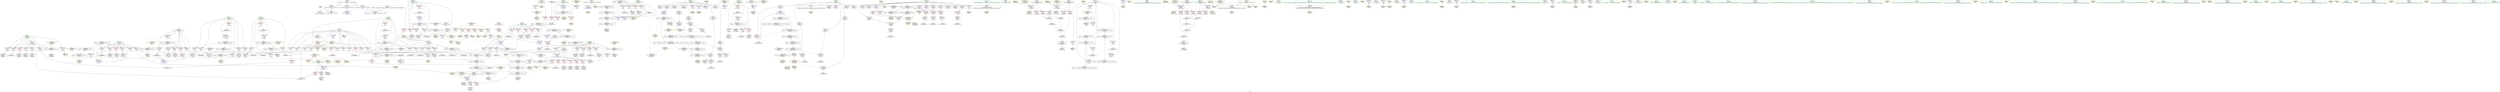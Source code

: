 digraph "SVFG" {
	label="SVFG";

	Node0x55e314cf1850 [shape=record,color=grey,label="{NodeID: 0\nNullPtr}"];
	Node0x55e314cf1850 -> Node0x55e314ea8f40[style=solid];
	Node0x55e314cf1850 -> Node0x55e314eb7d80[style=solid];
	Node0x55e314eef490 [shape=record,color=yellow,style=double,label="{NodeID: 609\nRETMU(12V_1)\npts\{19 \}\nFun[_Z3DFSii]}"];
	Node0x55e314ee2b40 [shape=record,color=black,label="{NodeID: 526\nMR_58V_2 = PHI(MR_58V_4, MR_58V_1, )\npts\{270 \}\n}"];
	Node0x55e314ee2b40 -> Node0x55e314eb9a20[style=dashed];
	Node0x55e314ee2b40 -> Node0x55e314eeed30[style=dashed];
	Node0x55e314ec14a0 [shape=record,color=grey,label="{NodeID: 443\n576 = Binary(575, 181, )\n}"];
	Node0x55e314ec14a0 -> Node0x55e314eb9e30[style=solid];
	Node0x55e314eba580 [shape=record,color=yellow,style=double,label="{NodeID: 360\nAPARM(58)\nCS[]}"];
	Node0x55e314eb6120 [shape=record,color=red,label="{NodeID: 277\n497\<--265\n\<--i70\nmain\n}"];
	Node0x55e314eb6120 -> Node0x55e314ec11a0[style=solid];
	Node0x55e314ea9ed0 [shape=record,color=red,label="{NodeID: 194\n451\<--17\n\<--n\nmain\n}"];
	Node0x55e314ea9ed0 -> Node0x55e314ec2fa0[style=solid];
	Node0x55e314ea7520 [shape=record,color=black,label="{NodeID: 111\n376\<--375\nidxprom34\<--\nmain\n}"];
	Node0x55e314e8b670 [shape=record,color=green,label="{NodeID: 28\n8\<--10\nvis\<--vis_field_insensitive\nGlob }"];
	Node0x55e314e8b670 -> Node0x55e314eacea0[style=solid];
	Node0x55e314e8b670 -> Node0x55e314eacf70[style=solid];
	Node0x55e314e8b670 -> Node0x55e314ead040[style=solid];
	Node0x55e314e8b670 -> Node0x55e314ead110[style=solid];
	Node0x55e314e8b670 -> Node0x55e314ead1e0[style=solid];
	Node0x55e314e8b670 -> Node0x55e314ead2b0[style=solid];
	Node0x55e314e8b670 -> Node0x55e314ead380[style=solid];
	Node0x55e314e8b670 -> Node0x55e314ead450[style=solid];
	Node0x55e314e8b670 -> Node0x55e314ead520[style=solid];
	Node0x55e314e8b670 -> Node0x55e314ead5f0[style=solid];
	Node0x55e314e8b670 -> Node0x55e314ead6c0[style=solid];
	Node0x55e314e8b670 -> Node0x55e314ead790[style=solid];
	Node0x55e314eeb940 [shape=record,color=yellow,style=double,label="{NodeID: 554\n32V_1 = ENCHI(MR_32V_0)\npts\{21 \}\nFun[main]}"];
	Node0x55e314eeb940 -> Node0x55e314eaa140[style=dashed];
	Node0x55e314eeb940 -> Node0x55e314eee1d0[style=dashed];
	Node0x55e314ec3ea0 [shape=record,color=grey,label="{NodeID: 471\n188 = cmp(187, 181, )\n}"];
	Node0x55e314eaff60 [shape=record,color=yellow,style=double,label="{NodeID: 388\nAPARM(42)\nCS[]}"];
	Node0x55e314eb77e0 [shape=record,color=red,label="{NodeID: 305\n538\<--537\n\<--arrayidx130\nmain\n}"];
	Node0x55e314eb77e0 -> Node0x55e314eacc30[style=solid];
	Node0x55e314eb77e0 -> Node0x55e314eacd00[style=solid];
	Node0x55e314eab590 [shape=record,color=red,label="{NodeID: 222\n239\<--143\n\<--k\n_Z3DFSii\n}"];
	Node0x55e314eab590 -> Node0x55e314ec02a0[style=solid];
	Node0x55e314ead040 [shape=record,color=purple,label="{NodeID: 139\n196\<--8\narrayidx16\<--vis\n_Z3DFSii\n}"];
	Node0x55e314ea7b50 [shape=record,color=green,label="{NodeID: 56\n247\<--248\nretval\<--retval_field_insensitive\nmain\n}"];
	Node0x55e314ea7b50 -> Node0x55e314eb8840[style=solid];
	Node0x55e314eed220 [shape=record,color=yellow,style=double,label="{NodeID: 582\n26V_1 = ENCHI(MR_26V_0)\npts\{130000 \}\nFun[_Z3DFSii]}"];
	Node0x55e314eed220 -> Node0x55e314eb43e0[style=dashed];
	Node0x55e314eed220 -> Node0x55e314eefab0[style=dashed];
	Node0x55e314eed220 -> Node0x55e314eeff90[style=dashed];
	Node0x55e314eda440 [shape=record,color=black,label="{NodeID: 499\nMR_54V_4 = PHI(MR_54V_5, MR_54V_3, )\npts\{266 \}\n}"];
	Node0x55e314eda440 -> Node0x55e314eb5d10[style=dashed];
	Node0x55e314eda440 -> Node0x55e314eb5de0[style=dashed];
	Node0x55e314eda440 -> Node0x55e314eb5eb0[style=dashed];
	Node0x55e314eda440 -> Node0x55e314eb5f80[style=dashed];
	Node0x55e314eda440 -> Node0x55e314eb6050[style=dashed];
	Node0x55e314eda440 -> Node0x55e314eb6120[style=dashed];
	Node0x55e314eda440 -> Node0x55e314eb9950[style=dashed];
	Node0x55e314eda440 -> Node0x55e314ee2140[style=dashed];
	Node0x55e314eb13a0 [shape=record,color=yellow,style=double,label="{NodeID: 416\nARet(569)\nCS[]}"];
	Node0x55e314eb8f90 [shape=record,color=blue,label="{NodeID: 333\n257\<--181\nj21\<--\nmain\n}"];
	Node0x55e314eb8f90 -> Node0x55e314ed9230[style=dashed];
	Node0x55e314eb4b30 [shape=record,color=red,label="{NodeID: 250\n332\<--253\n\<--j\nmain\n}"];
	Node0x55e314eb4b30 -> Node0x55e314ebfe60[style=solid];
	Node0x55e314eae700 [shape=record,color=purple,label="{NodeID: 167\n479\<--14\narrayidx94\<--a\nmain\n}"];
	Node0x55e314eae700 -> Node0x55e314eb7570[style=solid];
	Node0x55e314ea9310 [shape=record,color=black,label="{NodeID: 84\n60\<--61\n\<--_ZNSt8ios_base4InitD1Ev\nCan only get source location for instruction, argument, global var or function.}"];
	Node0x55e314ea9310 -> Node0x55e314eba4b0[style=solid];
	Node0x55e314e85050 [shape=record,color=green,label="{NodeID: 1\n7\<--1\n__dso_handle\<--dummyObj\nGlob }"];
	Node0x55e314eef570 [shape=record,color=yellow,style=double,label="{NodeID: 610\nRETMU(14V_2)\npts\{140 \}\nFun[_Z3DFSii]}"];
	Node0x55e314ee3040 [shape=record,color=black,label="{NodeID: 527\nMR_60V_2 = PHI(MR_60V_3, MR_60V_1, )\npts\{272 \}\n}"];
	Node0x55e314ee3040 -> Node0x55e314ed9a40[style=dashed];
	Node0x55e314ee3040 -> Node0x55e314eeee10[style=dashed];
	Node0x55e314ec1620 [shape=record,color=grey,label="{NodeID: 444\n88 = Binary(87, 89, )\n}"];
	Node0x55e314ec1620 -> Node0x55e314ec1f20[style=solid];
	Node0x55e314eba650 [shape=record,color=yellow,style=double,label="{NodeID: 361\nAPARM(7)\nCS[]}"];
	Node0x55e314eb61f0 [shape=record,color=red,label="{NodeID: 278\n450\<--267\n\<--j74\nmain\n}"];
	Node0x55e314eb61f0 -> Node0x55e314ec2fa0[style=solid];
	Node0x55e314ea9fa0 [shape=record,color=red,label="{NodeID: 195\n504\<--17\n\<--n\nmain\n}"];
	Node0x55e314ea9fa0 -> Node0x55e314ec4920[style=solid];
	Node0x55e314ea75f0 [shape=record,color=black,label="{NodeID: 112\n383\<--382\nidxprom37\<--\nmain\n}"];
	Node0x55e314e8b740 [shape=record,color=green,label="{NodeID: 29\n11\<--13\nc\<--c_field_insensitive\nGlob }"];
	Node0x55e314e8b740 -> Node0x55e314ea9040[style=solid];
	Node0x55e314e8b740 -> Node0x55e314ead860[style=solid];
	Node0x55e314e8b740 -> Node0x55e314ead930[style=solid];
	Node0x55e314e8b740 -> Node0x55e314eada00[style=solid];
	Node0x55e314e8b740 -> Node0x55e314eadad0[style=solid];
	Node0x55e314e8b740 -> Node0x55e314eadba0[style=solid];
	Node0x55e314e8b740 -> Node0x55e314eadc70[style=solid];
	Node0x55e314e8b740 -> Node0x55e314eadd40[style=solid];
	Node0x55e314e8b740 -> Node0x55e314eade10[style=solid];
	Node0x55e314eeba20 [shape=record,color=yellow,style=double,label="{NodeID: 555\n34V_1 = ENCHI(MR_34V_0)\npts\{23 \}\nFun[main]}"];
	Node0x55e314eeba20 -> Node0x55e314edf440[style=dashed];
	Node0x55e314ec4020 [shape=record,color=grey,label="{NodeID: 472\n400 = cmp(398, 399, )\n}"];
	Node0x55e314eb0030 [shape=record,color=yellow,style=double,label="{NodeID: 389\nAPARM(557)\nCS[]}"];
	Node0x55e314eb78b0 [shape=record,color=blue,label="{NodeID: 306\n17\<--18\nn\<--\nGlob }"];
	Node0x55e314eb78b0 -> Node0x55e314eeb860[style=dashed];
	Node0x55e314eab660 [shape=record,color=red,label="{NodeID: 223\n179\<--145\n\<--y\n_Z3DFSii\n}"];
	Node0x55e314eab660 -> Node0x55e314ec35a0[style=solid];
	Node0x55e314ead110 [shape=record,color=purple,label="{NodeID: 140\n199\<--8\narrayidx18\<--vis\n_Z3DFSii\n}"];
	Node0x55e314ead110 -> Node0x55e314eb4240[style=solid];
	Node0x55e314ea7be0 [shape=record,color=green,label="{NodeID: 57\n249\<--250\nste\<--ste_field_insensitive\nmain\n}"];
	Node0x55e314ea7be0 -> Node0x55e314eb44b0[style=solid];
	Node0x55e314ea7be0 -> Node0x55e314eb4580[style=solid];
	Node0x55e314ea7be0 -> Node0x55e314eb4650[style=solid];
	Node0x55e314ea7be0 -> Node0x55e314eb8910[style=solid];
	Node0x55e314ea7be0 -> Node0x55e314eb9e30[style=solid];
	Node0x55e314eed300 [shape=record,color=yellow,style=double,label="{NodeID: 583\n28V_1 = ENCHI(MR_28V_0)\npts\{160000 \}\nFun[_Z3DFSii]}"];
	Node0x55e314eed300 -> Node0x55e314eb4310[style=dashed];
	Node0x55e314eed300 -> Node0x55e314eefb90[style=dashed];
	Node0x55e314eed300 -> Node0x55e314ef0070[style=dashed];
	Node0x55e314eda940 [shape=record,color=black,label="{NodeID: 500\nMR_56V_3 = PHI(MR_56V_5, MR_56V_2, )\npts\{268 \}\n}"];
	Node0x55e314eda940 -> Node0x55e314eb96e0[style=dashed];
	Node0x55e314eda940 -> Node0x55e314ee2640[style=dashed];
	Node0x55e314eb1430 [shape=record,color=yellow,style=double,label="{NodeID: 417\nARet(580)\nCS[]}"];
	Node0x55e314eb9060 [shape=record,color=blue,label="{NodeID: 334\n259\<--18\nk\<--\nmain\n}"];
	Node0x55e314eb9060 -> Node0x55e314edcc40[style=dashed];
	Node0x55e314eb4c00 [shape=record,color=red,label="{NodeID: 251\n338\<--253\n\<--j\nmain\n}"];
	Node0x55e314eb4c00 -> Node0x55e314ec0120[style=solid];
	Node0x55e314eae7d0 [shape=record,color=purple,label="{NodeID: 168\n515\<--14\narrayidx115\<--a\nmain\n}"];
	Node0x55e314ea9410 [shape=record,color=black,label="{NodeID: 85\n76\<--95\n_Z7fastMaxii_ret\<--xor1\n_Z7fastMaxii\n}"];
	Node0x55e314ea9410 -> Node0x55e314eb1af0[style=solid];
	Node0x55e314e86340 [shape=record,color=green,label="{NodeID: 2\n18\<--1\n\<--dummyObj\nCan only get source location for instruction, argument, global var or function.}"];
	Node0x55e314eef650 [shape=record,color=yellow,style=double,label="{NodeID: 611\nRETMU(16V_2)\npts\{142 \}\nFun[_Z3DFSii]}"];
	Node0x55e314ee3540 [shape=record,color=black,label="{NodeID: 528\nMR_24V_2 = PHI(MR_24V_3, MR_24V_1, )\npts\{100000 \}\n}"];
	Node0x55e314ee3540 -> Node0x55e314edae40[style=dashed];
	Node0x55e314ee3540 -> Node0x55e314eeeef0[style=dashed];
	Node0x55e314ec17a0 [shape=record,color=grey,label="{NodeID: 445\n115 = Binary(111, 114, )\n}"];
	Node0x55e314ec17a0 -> Node0x55e314ec1da0[style=solid];
	Node0x55e314eba720 [shape=record,color=yellow,style=double,label="{NodeID: 362\nAPARM(24)\nCS[]}"];
	Node0x55e314eb62c0 [shape=record,color=red,label="{NodeID: 279\n457\<--267\n\<--j74\nmain\n}"];
	Node0x55e314eb62c0 -> Node0x55e314eac000[style=solid];
	Node0x55e314eaa070 [shape=record,color=red,label="{NodeID: 196\n510\<--17\n\<--n\nmain\n}"];
	Node0x55e314eaa070 -> Node0x55e314ec4aa0[style=solid];
	Node0x55e314ea76c0 [shape=record,color=black,label="{NodeID: 113\n403\<--402\nidxprom47\<--\nmain\n}"];
	Node0x55e314e8b810 [shape=record,color=green,label="{NodeID: 30\n14\<--16\na\<--a_field_insensitive\nGlob }"];
	Node0x55e314e8b810 -> Node0x55e314eadee0[style=solid];
	Node0x55e314e8b810 -> Node0x55e314eadfb0[style=solid];
	Node0x55e314e8b810 -> Node0x55e314eae080[style=solid];
	Node0x55e314e8b810 -> Node0x55e314eae150[style=solid];
	Node0x55e314e8b810 -> Node0x55e314eae220[style=solid];
	Node0x55e314e8b810 -> Node0x55e314eae2f0[style=solid];
	Node0x55e314e8b810 -> Node0x55e314eae3c0[style=solid];
	Node0x55e314e8b810 -> Node0x55e314eae490[style=solid];
	Node0x55e314e8b810 -> Node0x55e314eae560[style=solid];
	Node0x55e314e8b810 -> Node0x55e314eae630[style=solid];
	Node0x55e314e8b810 -> Node0x55e314eae700[style=solid];
	Node0x55e314e8b810 -> Node0x55e314eae7d0[style=solid];
	Node0x55e314e8b810 -> Node0x55e314eae8a0[style=solid];
	Node0x55e314eebb00 [shape=record,color=yellow,style=double,label="{NodeID: 556\n36V_1 = ENCHI(MR_36V_0)\npts\{248 \}\nFun[main]}"];
	Node0x55e314eebb00 -> Node0x55e314eb8840[style=dashed];
	Node0x55e314ec41a0 [shape=record,color=grey,label="{NodeID: 473\n185 = cmp(183, 184, )\n}"];
	Node0x55e314eb0100 [shape=record,color=yellow,style=double,label="{NodeID: 390\nAPARM(558)\nCS[]}"];
	Node0x55e314eb7980 [shape=record,color=blue,label="{NodeID: 307\n20\<--18\nT\<--\nGlob }"];
	Node0x55e314eb7980 -> Node0x55e314eeb940[style=dashed];
	Node0x55e314eab730 [shape=record,color=red,label="{NodeID: 224\n183\<--145\n\<--y\n_Z3DFSii\n}"];
	Node0x55e314eab730 -> Node0x55e314ec41a0[style=solid];
	Node0x55e314ead1e0 [shape=record,color=purple,label="{NodeID: 141\n231\<--8\narrayidx34\<--vis\n_Z3DFSii\n}"];
	Node0x55e314ea7c70 [shape=record,color=green,label="{NodeID: 58\n251\<--252\ni\<--i_field_insensitive\nmain\n}"];
	Node0x55e314ea7c70 -> Node0x55e314eb4720[style=solid];
	Node0x55e314ea7c70 -> Node0x55e314eb47f0[style=solid];
	Node0x55e314ea7c70 -> Node0x55e314eb48c0[style=solid];
	Node0x55e314ea7c70 -> Node0x55e314eb8ab0[style=solid];
	Node0x55e314ea7c70 -> Node0x55e314eb8df0[style=solid];
	Node0x55e314eed3e0 [shape=record,color=yellow,style=double,label="{NodeID: 584\nRETMU(2V_2)\npts\{80 \}\nFun[_Z7fastMaxii]}"];
	Node0x55e314edae40 [shape=record,color=black,label="{NodeID: 501\nMR_24V_3 = PHI(MR_24V_4, MR_24V_2, )\npts\{100000 \}\n}"];
	Node0x55e314edae40 -> Node0x55e314eb77e0[style=dashed];
	Node0x55e314edae40 -> Node0x55e314ed7d40[style=dashed];
	Node0x55e314edae40 -> Node0x55e314ee3540[style=dashed];
	Node0x55e314eb14c0 [shape=record,color=yellow,style=double,label="{NodeID: 418\nARet(584)\nCS[]}"];
	Node0x55e314eb9130 [shape=record,color=blue,label="{NodeID: 335\n261\<--379\ny\<--add36\nmain\n}"];
	Node0x55e314eb9130 -> Node0x55e314eb5830[style=dashed];
	Node0x55e314eb9130 -> Node0x55e314eb5900[style=dashed];
	Node0x55e314eb9130 -> Node0x55e314eb59d0[style=dashed];
	Node0x55e314eb9130 -> Node0x55e314edd140[style=dashed];
	Node0x55e314eb4cd0 [shape=record,color=red,label="{NodeID: 252\n349\<--255\n\<--i17\nmain\n}"];
	Node0x55e314eb4cd0 -> Node0x55e314ec2ca0[style=solid];
	Node0x55e314eae8a0 [shape=record,color=purple,label="{NodeID: 169\n518\<--14\narrayidx117\<--a\nmain\n}"];
	Node0x55e314eae8a0 -> Node0x55e314eb7640[style=solid];
	Node0x55e314ea94e0 [shape=record,color=black,label="{NodeID: 86\n99\<--117\n_Z7fastMinii_ret\<--xor1\n_Z7fastMinii\n}"];
	Node0x55e314ea94e0 -> Node0x55e314ebfda0[style=solid];
	Node0x55e314e84e50 [shape=record,color=green,label="{NodeID: 3\n27\<--1\n_ZL2dy\<--dummyObj\nGlob }"];
	Node0x55e314eef730 [shape=record,color=yellow,style=double,label="{NodeID: 612\nRETMU(18V_3)\npts\{144 \}\nFun[_Z3DFSii]}"];
	Node0x55e314ee3a40 [shape=record,color=black,label="{NodeID: 529\nMR_26V_2 = PHI(MR_26V_3, MR_26V_1, )\npts\{130000 \}\n}"];
	Node0x55e314ee3a40 -> Node0x55e314ee7140[style=dashed];
	Node0x55e314ee3a40 -> Node0x55e314eeefd0[style=dashed];
	Node0x55e314ec1920 [shape=record,color=grey,label="{NodeID: 446\n114 = Binary(112, 113, )\n}"];
	Node0x55e314ec1920 -> Node0x55e314ec17a0[style=solid];
	Node0x55e314eba7f0 [shape=record,color=yellow,style=double,label="{NodeID: 363\nAPARM(126)\nCS[]}"];
	Node0x55e314eb6390 [shape=record,color=red,label="{NodeID: 280\n466\<--267\n\<--j74\nmain\n}"];
	Node0x55e314eb6390 -> Node0x55e314eac1a0[style=solid];
	Node0x55e314eaa140 [shape=record,color=red,label="{NodeID: 197\n291\<--20\n\<--T\nmain\n}"];
	Node0x55e314eaa140 -> Node0x55e314ec38a0[style=solid];
	Node0x55e314ea7790 [shape=record,color=black,label="{NodeID: 114\n406\<--405\nidxprom49\<--\nmain\n}"];
	Node0x55e314e8b8e0 [shape=record,color=green,label="{NodeID: 31\n17\<--19\nn\<--n_field_insensitive\nGlob }"];
	Node0x55e314e8b8e0 -> Node0x55e314eaf630[style=solid];
	Node0x55e314e8b8e0 -> Node0x55e314eaf700[style=solid];
	Node0x55e314e8b8e0 -> Node0x55e314eaf7d0[style=solid];
	Node0x55e314e8b8e0 -> Node0x55e314eaf8a0[style=solid];
	Node0x55e314e8b8e0 -> Node0x55e314eaf970[style=solid];
	Node0x55e314e8b8e0 -> Node0x55e314eafa40[style=solid];
	Node0x55e314e8b8e0 -> Node0x55e314eafb10[style=solid];
	Node0x55e314e8b8e0 -> Node0x55e314ea9d30[style=solid];
	Node0x55e314e8b8e0 -> Node0x55e314ea9e00[style=solid];
	Node0x55e314e8b8e0 -> Node0x55e314ea9ed0[style=solid];
	Node0x55e314e8b8e0 -> Node0x55e314ea9fa0[style=solid];
	Node0x55e314e8b8e0 -> Node0x55e314eaa070[style=solid];
	Node0x55e314e8b8e0 -> Node0x55e314eb78b0[style=solid];
	Node0x55e314e8b8e0 -> Node0x55e314ebb1b0[style=solid];
	Node0x55e314eebbe0 [shape=record,color=yellow,style=double,label="{NodeID: 557\n38V_1 = ENCHI(MR_38V_0)\npts\{250 \}\nFun[main]}"];
	Node0x55e314eebbe0 -> Node0x55e314eb8910[style=dashed];
	Node0x55e314ec4320 [shape=record,color=grey,label="{NodeID: 474\n396 = cmp(395, 181, )\n}"];
	Node0x55e314eb01d0 [shape=record,color=yellow,style=double,label="{NodeID: 391\nAPARM(561)\nCS[]}"];
	Node0x55e314eb7a80 [shape=record,color=blue,label="{NodeID: 308\n22\<--18\nres\<--\nGlob }"];
	Node0x55e314eb7a80 -> Node0x55e314eeba20[style=dashed];
	Node0x55e314eab800 [shape=record,color=red,label="{NodeID: 225\n194\<--145\n\<--y\n_Z3DFSii\n}"];
	Node0x55e314eab800 -> Node0x55e314ea99f0[style=solid];
	Node0x55e314ead2b0 [shape=record,color=purple,label="{NodeID: 142\n234\<--8\narrayidx36\<--vis\n_Z3DFSii\n}"];
	Node0x55e314ead2b0 -> Node0x55e314eb86a0[style=solid];
	Node0x55e314ea7d00 [shape=record,color=green,label="{NodeID: 59\n253\<--254\nj\<--j_field_insensitive\nmain\n}"];
	Node0x55e314ea7d00 -> Node0x55e314eb4990[style=solid];
	Node0x55e314ea7d00 -> Node0x55e314eb4a60[style=solid];
	Node0x55e314ea7d00 -> Node0x55e314eb4b30[style=solid];
	Node0x55e314ea7d00 -> Node0x55e314eb4c00[style=solid];
	Node0x55e314ea7d00 -> Node0x55e314eb8b80[style=solid];
	Node0x55e314ea7d00 -> Node0x55e314eb8d20[style=solid];
	Node0x55e314eedf00 [shape=record,color=yellow,style=double,label="{NodeID: 585\nRETMU(4V_2)\npts\{82 \}\nFun[_Z7fastMaxii]}"];
	Node0x55e314edb340 [shape=record,color=black,label="{NodeID: 502\nMR_48V_8 = PHI(MR_48V_6, MR_48V_4, )\npts\{260 \}\n}"];
	Node0x55e314edb340 -> Node0x55e314ed9320[style=dashed];
	Node0x55e314eb1550 [shape=record,color=yellow,style=double,label="{NodeID: 419\nFPARM(77)\nFun[_Z7fastMaxii]}"];
	Node0x55e314eb1550 -> Node0x55e314eb7e80[style=solid];
	Node0x55e314eb9200 [shape=record,color=blue,label="{NodeID: 336\n263\<--386\nx\<--add39\nmain\n}"];
	Node0x55e314eb9200 -> Node0x55e314eb5aa0[style=dashed];
	Node0x55e314eb9200 -> Node0x55e314eb5b70[style=dashed];
	Node0x55e314eb9200 -> Node0x55e314eb5c40[style=dashed];
	Node0x55e314eb9200 -> Node0x55e314edd640[style=dashed];
	Node0x55e314eb4da0 [shape=record,color=red,label="{NodeID: 253\n359\<--255\n\<--i17\nmain\n}"];
	Node0x55e314eb4da0 -> Node0x55e314ea72b0[style=solid];
	Node0x55e314eae970 [shape=record,color=purple,label="{NodeID: 170\n168\<--27\narrayidx4\<--_ZL2dy\n_Z3DFSii\n}"];
	Node0x55e314eae970 -> Node0x55e314eb40a0[style=solid];
	Node0x55e314ea95b0 [shape=record,color=black,label="{NodeID: 87\n126\<--127\n\<--_ZNSt7__cxx1112basic_stringIcSt11char_traitsIcESaIcEED1Ev\nCan only get source location for instruction, argument, global var or function.}"];
	Node0x55e314ea95b0 -> Node0x55e314eba7f0[style=solid];
	Node0x55e314e86460 [shape=record,color=green,label="{NodeID: 4\n28\<--1\n_ZL2dx\<--dummyObj\nGlob }"];
	Node0x55e314eef810 [shape=record,color=yellow,style=double,label="{NodeID: 613\nRETMU(20V_2)\npts\{146 \}\nFun[_Z3DFSii]}"];
	Node0x55e314ee3f40 [shape=record,color=black,label="{NodeID: 530\nMR_28V_2 = PHI(MR_28V_3, MR_28V_1, )\npts\{160000 \}\n}"];
	Node0x55e314ee3f40 -> Node0x55e314edea40[style=dashed];
	Node0x55e314ee3f40 -> Node0x55e314eef0b0[style=dashed];
	Node0x55e314ec1aa0 [shape=record,color=grey,label="{NodeID: 447\n87 = Binary(85, 86, )\n}"];
	Node0x55e314ec1aa0 -> Node0x55e314ec1620[style=solid];
	Node0x55e314eba8c0 [shape=record,color=yellow,style=double,label="{NodeID: 364\nAPARM(25)\nCS[]}"];
	Node0x55e314eb6460 [shape=record,color=red,label="{NodeID: 281\n477\<--267\n\<--j74\nmain\n}"];
	Node0x55e314eb6460 -> Node0x55e314eac4e0[style=solid];
	Node0x55e314eaa210 [shape=record,color=red,label="{NodeID: 198\n484\<--22\n\<--res\nmain\n}"];
	Node0x55e314eaa210 -> Node0x55e314ec2220[style=solid];
	Node0x55e314ea7860 [shape=record,color=black,label="{NodeID: 115\n409\<--408\nconv51\<--\nmain\n}"];
	Node0x55e314ea7860 -> Node0x55e314ec44a0[style=solid];
	Node0x55e314e8c650 [shape=record,color=green,label="{NodeID: 32\n20\<--21\nT\<--T_field_insensitive\nGlob }"];
	Node0x55e314e8c650 -> Node0x55e314eaa140[style=solid];
	Node0x55e314e8c650 -> Node0x55e314eb7980[style=solid];
	Node0x55e314e8c650 -> Node0x55e314ebb010[style=solid];
	Node0x55e314eebcc0 [shape=record,color=yellow,style=double,label="{NodeID: 558\n40V_1 = ENCHI(MR_40V_0)\npts\{252 \}\nFun[main]}"];
	Node0x55e314eebcc0 -> Node0x55e314edfe40[style=dashed];
	Node0x55e314ec44a0 [shape=record,color=grey,label="{NodeID: 475\n410 = cmp(409, 411, )\n}"];
	Node0x55e314eb02a0 [shape=record,color=yellow,style=double,label="{NodeID: 392\nAPARM(562)\nCS[]}"];
	Node0x55e314eb7b80 [shape=record,color=blue,label="{NodeID: 309\n622\<--48\nllvm.global_ctors_0\<--\nGlob }"];
	Node0x55e314eab8d0 [shape=record,color=red,label="{NodeID: 226\n205\<--145\n\<--y\n_Z3DFSii\n}"];
	Node0x55e314eab8d0 -> Node0x55e314ea68f0[style=solid];
	Node0x55e314ead380 [shape=record,color=purple,label="{NodeID: 143\n306\<--8\n\<--vis\nmain\n}"];
	Node0x55e314ead380 -> Node0x55e314ebb5c0[style=solid];
	Node0x55e314ea7d90 [shape=record,color=green,label="{NodeID: 60\n255\<--256\ni17\<--i17_field_insensitive\nmain\n}"];
	Node0x55e314ea7d90 -> Node0x55e314eb4cd0[style=solid];
	Node0x55e314ea7d90 -> Node0x55e314eb4da0[style=solid];
	Node0x55e314ea7d90 -> Node0x55e314eb4e70[style=solid];
	Node0x55e314ea7d90 -> Node0x55e314eb4f40[style=solid];
	Node0x55e314ea7d90 -> Node0x55e314eb5010[style=solid];
	Node0x55e314ea7d90 -> Node0x55e314eb8ec0[style=solid];
	Node0x55e314ea7d90 -> Node0x55e314eb9540[style=solid];
	Node0x55e314eedfe0 [shape=record,color=yellow,style=double,label="{NodeID: 586\nRETMU(10V_1)\npts\{1 \}\nFun[main]}"];
	Node0x55e314edb840 [shape=record,color=black,label="{NodeID: 503\nMR_50V_7 = PHI(MR_50V_5, MR_50V_4, )\npts\{262 \}\n}"];
	Node0x55e314edb840 -> Node0x55e314ee9c80[style=dashed];
	Node0x55e314eb1610 [shape=record,color=yellow,style=double,label="{NodeID: 420\nFPARM(78)\nFun[_Z7fastMaxii]}"];
	Node0x55e314eb1610 -> Node0x55e314eb7f50[style=solid];
	Node0x55e314eb92d0 [shape=record,color=blue,label="{NodeID: 337\n418\<--420\narrayidx57\<--inc58\nmain\n}"];
	Node0x55e314eb92d0 -> Node0x55e314ed6e40[style=dashed];
	Node0x55e314eb4e70 [shape=record,color=red,label="{NodeID: 254\n374\<--255\n\<--i17\nmain\n}"];
	Node0x55e314eb4e70 -> Node0x55e314ec23a0[style=solid];
	Node0x55e314eaea40 [shape=record,color=purple,label="{NodeID: 171\n377\<--27\narrayidx35\<--_ZL2dy\nmain\n}"];
	Node0x55e314eaea40 -> Node0x55e314eb7090[style=solid];
	Node0x55e314ea96b0 [shape=record,color=black,label="{NodeID: 88\n152\<--151\nidxprom\<--\n_Z3DFSii\n}"];
	Node0x55e314e864f0 [shape=record,color=green,label="{NodeID: 5\n29\<--1\n.str\<--dummyObj\nGlob }"];
	Node0x55e314eef8f0 [shape=record,color=yellow,style=double,label="{NodeID: 614\nRETMU(22V_2)\npts\{148 \}\nFun[_Z3DFSii]}"];
	Node0x55e314ee4440 [shape=record,color=black,label="{NodeID: 531\nMR_26V_8 = PHI(MR_26V_7, MR_26V_5, MR_26V_5, MR_26V_5, MR_26V_5, )\npts\{130000 \}\n}"];
	Node0x55e314ee4440 -> Node0x55e314eddb40[style=dashed];
	Node0x55e314ec1c20 [shape=record,color=grey,label="{NodeID: 448\n111 = Binary(110, 89, )\n}"];
	Node0x55e314ec1c20 -> Node0x55e314ec17a0[style=solid];
	Node0x55e314eba990 [shape=record,color=yellow,style=double,label="{NodeID: 365\nAPARM(7)\nCS[]}"];
	Node0x55e314eb6530 [shape=record,color=red,label="{NodeID: 282\n488\<--267\n\<--j74\nmain\n}"];
	Node0x55e314eb6530 -> Node0x55e314eb0c60[style=solid];
	Node0x55e314eaa2e0 [shape=record,color=red,label="{NodeID: 199\n543\<--22\n\<--res\nmain\n}"];
	Node0x55e314eaa2e0 -> Node0x55e314ec08a0[style=solid];
	Node0x55e314eabd90 [shape=record,color=black,label="{NodeID: 116\n414\<--413\nidxprom54\<--\nmain\n}"];
	Node0x55e314e8c720 [shape=record,color=green,label="{NodeID: 33\n22\<--23\nres\<--res_field_insensitive\nGlob }"];
	Node0x55e314e8c720 -> Node0x55e314eaa210[style=solid];
	Node0x55e314e8c720 -> Node0x55e314eaa2e0[style=solid];
	Node0x55e314e8c720 -> Node0x55e314eaa3b0[style=solid];
	Node0x55e314e8c720 -> Node0x55e314eb7a80[style=solid];
	Node0x55e314e8c720 -> Node0x55e314eb89e0[style=solid];
	Node0x55e314e8c720 -> Node0x55e314eb97b0[style=solid];
	Node0x55e314e8c720 -> Node0x55e314eb9bc0[style=solid];
	Node0x55e314eebda0 [shape=record,color=yellow,style=double,label="{NodeID: 559\n42V_1 = ENCHI(MR_42V_0)\npts\{254 \}\nFun[main]}"];
	Node0x55e314eebda0 -> Node0x55e314ee0340[style=dashed];
	Node0x55e314ec4620 [shape=record,color=grey,label="{NodeID: 476\n203 = cmp(202, 18, )\n}"];
	Node0x55e314eb0370 [shape=record,color=yellow,style=double,label="{NodeID: 393\nAPARM(565)\nCS[]}"];
	Node0x55e314eb7c80 [shape=record,color=blue,label="{NodeID: 310\n623\<--49\nllvm.global_ctors_1\<--_GLOBAL__sub_I_giongto35_0_0.cpp\nGlob }"];
	Node0x55e314eab9a0 [shape=record,color=red,label="{NodeID: 227\n216\<--145\n\<--y\n_Z3DFSii\n}"];
	Node0x55e314eab9a0 -> Node0x55e314ea6b60[style=solid];
	Node0x55e314ead450 [shape=record,color=purple,label="{NodeID: 144\n440\<--8\n\<--vis\nmain\n}"];
	Node0x55e314ead450 -> Node0x55e314eb0850[style=solid];
	Node0x55e314ea7e20 [shape=record,color=green,label="{NodeID: 61\n257\<--258\nj21\<--j21_field_insensitive\nmain\n}"];
	Node0x55e314ea7e20 -> Node0x55e314eb50e0[style=solid];
	Node0x55e314ea7e20 -> Node0x55e314eb51b0[style=solid];
	Node0x55e314ea7e20 -> Node0x55e314eb5280[style=solid];
	Node0x55e314ea7e20 -> Node0x55e314eb5350[style=solid];
	Node0x55e314ea7e20 -> Node0x55e314eb5420[style=solid];
	Node0x55e314ea7e20 -> Node0x55e314eb8f90[style=solid];
	Node0x55e314ea7e20 -> Node0x55e314eb9470[style=solid];
	Node0x55e314eee0f0 [shape=record,color=yellow,style=double,label="{NodeID: 587\nRETMU(12V_1)\npts\{19 \}\nFun[main]}"];
	Node0x55e314edbd40 [shape=record,color=black,label="{NodeID: 504\nMR_52V_7 = PHI(MR_52V_5, MR_52V_4, )\npts\{264 \}\n}"];
	Node0x55e314edbd40 -> Node0x55e314eea150[style=dashed];
	Node0x55e314eb16d0 [shape=record,color=yellow,style=double,label="{NodeID: 421\nFPARM(100)\nFun[_Z7fastMinii]}"];
	Node0x55e314eb16d0 -> Node0x55e314eb8020[style=solid];
	Node0x55e314eb93a0 [shape=record,color=blue,label="{NodeID: 338\n259\<--426\nk\<--inc61\nmain\n}"];
	Node0x55e314eb93a0 -> Node0x55e314edcc40[style=dashed];
	Node0x55e314eb4f40 [shape=record,color=red,label="{NodeID: 255\n413\<--255\n\<--i17\nmain\n}"];
	Node0x55e314eb4f40 -> Node0x55e314eabd90[style=solid];
	Node0x55e314eaeb10 [shape=record,color=purple,label="{NodeID: 172\n175\<--28\narrayidx6\<--_ZL2dx\n_Z3DFSii\n}"];
	Node0x55e314eaeb10 -> Node0x55e314eb4170[style=solid];
	Node0x55e314ea9780 [shape=record,color=black,label="{NodeID: 89\n155\<--154\nidxprom1\<--\n_Z3DFSii\n}"];
	Node0x55e314e8ab10 [shape=record,color=green,label="{NodeID: 6\n31\<--1\n.str.2\<--dummyObj\nGlob }"];
	Node0x55e314eef9d0 [shape=record,color=yellow,style=double,label="{NodeID: 615\nRETMU(24V_3)\npts\{100000 \}\nFun[_Z3DFSii]|{<s0>5|<s1>16}}"];
	Node0x55e314eef9d0:s0 -> Node0x55e314ef0630[style=dashed,color=blue];
	Node0x55e314eef9d0:s1 -> Node0x55e314ef0790[style=dashed,color=blue];
	Node0x55e314ee4940 [shape=record,color=black,label="{NodeID: 532\nMR_24V_7 = PHI(MR_24V_5, MR_24V_3, MR_24V_3, MR_24V_3, MR_24V_3, MR_24V_3, MR_24V_3, )\npts\{100000 \}\n}"];
	Node0x55e314ee4940 -> Node0x55e314ed9140[style=dashed];
	Node0x55e314ec1da0 [shape=record,color=grey,label="{NodeID: 449\n117 = Binary(115, 116, )\n}"];
	Node0x55e314ec1da0 -> Node0x55e314ea94e0[style=solid];
	Node0x55e314ebaa60 [shape=record,color=yellow,style=double,label="{NodeID: 366\nAPARM(275)\nCS[]}"];
	Node0x55e314eb6600 [shape=record,color=red,label="{NodeID: 283\n492\<--267\n\<--j74\nmain\n}"];
	Node0x55e314eb6600 -> Node0x55e314ec1320[style=solid];
	Node0x55e314eaa3b0 [shape=record,color=red,label="{NodeID: 200\n567\<--22\n\<--res\nmain\n}"];
	Node0x55e314eaa3b0 -> Node0x55e314eb0510[style=solid];
	Node0x55e314eabe60 [shape=record,color=black,label="{NodeID: 117\n417\<--416\nidxprom56\<--\nmain\n}"];
	Node0x55e314e8c7f0 [shape=record,color=green,label="{NodeID: 34\n24\<--26\n_Z2stB5cxx11\<--_Z2stB5cxx11_field_insensitive\nGlob }"];
	Node0x55e314e8c7f0 -> Node0x55e314ea9210[style=solid];
	Node0x55e314e8c7f0 -> Node0x55e314eba720[style=solid];
	Node0x55e314e8c7f0 -> Node0x55e314eafcf0[style=solid];
	Node0x55e314e8c7f0 -> Node0x55e314eafdc0[style=solid];
	Node0x55e314eebe80 [shape=record,color=yellow,style=double,label="{NodeID: 560\n44V_1 = ENCHI(MR_44V_0)\npts\{256 \}\nFun[main]}"];
	Node0x55e314eebe80 -> Node0x55e314ee0840[style=dashed];
	Node0x55e314ec47a0 [shape=record,color=grey,label="{NodeID: 477\n192 = cmp(190, 191, )\n}"];
	Node0x55e314eb0440 [shape=record,color=yellow,style=double,label="{NodeID: 394\nAPARM(566)\nCS[]}"];
	Node0x55e314eb7d80 [shape=record,color=blue, style = dotted,label="{NodeID: 311\n624\<--3\nllvm.global_ctors_2\<--dummyVal\nGlob }"];
	Node0x55e314eaba70 [shape=record,color=red,label="{NodeID: 228\n225\<--145\n\<--y\n_Z3DFSii\n}"];
	Node0x55e314eaba70 -> Node0x55e314eba240[style=solid];
	Node0x55e314ead520 [shape=record,color=purple,label="{NodeID: 145\n465\<--8\narrayidx85\<--vis\nmain\n}"];
	Node0x55e314ea7ef0 [shape=record,color=green,label="{NodeID: 62\n259\<--260\nk\<--k_field_insensitive\nmain\n}"];
	Node0x55e314ea7ef0 -> Node0x55e314eb54f0[style=solid];
	Node0x55e314ea7ef0 -> Node0x55e314eb55c0[style=solid];
	Node0x55e314ea7ef0 -> Node0x55e314eb5690[style=solid];
	Node0x55e314ea7ef0 -> Node0x55e314eb5760[style=solid];
	Node0x55e314ea7ef0 -> Node0x55e314eb9060[style=solid];
	Node0x55e314ea7ef0 -> Node0x55e314eb93a0[style=solid];
	Node0x55e314eee1d0 [shape=record,color=yellow,style=double,label="{NodeID: 588\nRETMU(32V_1)\npts\{21 \}\nFun[main]}"];
	Node0x55e314edc240 [shape=record,color=black,label="{NodeID: 505\nMR_26V_9 = PHI(MR_26V_5, MR_26V_4, )\npts\{130000 \}\n}"];
	Node0x55e314edc240 -> Node0x55e314eea650[style=dashed];
	Node0x55e314eb1790 [shape=record,color=yellow,style=double,label="{NodeID: 422\nFPARM(101)\nFun[_Z7fastMinii]}"];
	Node0x55e314eb1790 -> Node0x55e314eb80f0[style=solid];
	Node0x55e314eb9470 [shape=record,color=blue,label="{NodeID: 339\n257\<--432\nj21\<--inc65\nmain\n}"];
	Node0x55e314eb9470 -> Node0x55e314ed9230[style=dashed];
	Node0x55e314eb5010 [shape=record,color=red,label="{NodeID: 256\n436\<--255\n\<--i17\nmain\n}"];
	Node0x55e314eb5010 -> Node0x55e314ec1020[style=solid];
	Node0x55e314eaebe0 [shape=record,color=purple,label="{NodeID: 173\n384\<--28\narrayidx38\<--_ZL2dx\nmain\n}"];
	Node0x55e314eaebe0 -> Node0x55e314eb7160[style=solid];
	Node0x55e314ea9850 [shape=record,color=black,label="{NodeID: 90\n167\<--166\nidxprom3\<--\n_Z3DFSii\n}"];
	Node0x55e314e8aba0 [shape=record,color=green,label="{NodeID: 7\n33\<--1\nstdin\<--dummyObj\nGlob }"];
	Node0x55e314eefab0 [shape=record,color=yellow,style=double,label="{NodeID: 616\nRETMU(26V_1)\npts\{130000 \}\nFun[_Z3DFSii]}"];
	Node0x55e314ee4e40 [shape=record,color=black,label="{NodeID: 533\nMR_34V_7 = PHI(MR_34V_6, MR_34V_5, MR_34V_5, MR_34V_5, )\npts\{23 \}\n}"];
	Node0x55e314ee4e40 -> Node0x55e314ed7340[style=dashed];
	Node0x55e314ec1f20 [shape=record,color=grey,label="{NodeID: 450\n93 = Binary(88, 92, )\n}"];
	Node0x55e314ec1f20 -> Node0x55e314ec26a0[style=solid];
	Node0x55e314ebab30 [shape=record,color=yellow,style=double,label="{NodeID: 367\nAPARM(276)\nCS[]}"];
	Node0x55e314eb66d0 [shape=record,color=red,label="{NodeID: 284\n503\<--269\n\<--i106\nmain\n}"];
	Node0x55e314eb66d0 -> Node0x55e314ec4920[style=solid];
	Node0x55e314eaa480 [shape=record,color=red,label="{NodeID: 201\n274\<--33\n\<--stdin\nmain\n}"];
	Node0x55e314eaa480 -> Node0x55e314ea6ea0[style=solid];
	Node0x55e314eaa480 -> Node0x55e314ebac00[style=solid];
	Node0x55e314eabf30 [shape=record,color=black,label="{NodeID: 118\n455\<--454\nidxprom78\<--\nmain\n}"];
	Node0x55e314e8c8c0 [shape=record,color=green,label="{NodeID: 35\n47\<--51\nllvm.global_ctors\<--llvm.global_ctors_field_insensitive\nGlob }"];
	Node0x55e314e8c8c0 -> Node0x55e314eaf330[style=solid];
	Node0x55e314e8c8c0 -> Node0x55e314eaf430[style=solid];
	Node0x55e314e8c8c0 -> Node0x55e314eaf530[style=solid];
	Node0x55e314eebf60 [shape=record,color=yellow,style=double,label="{NodeID: 561\n46V_1 = ENCHI(MR_46V_0)\npts\{258 \}\nFun[main]}"];
	Node0x55e314eebf60 -> Node0x55e314ee0d40[style=dashed];
	Node0x55e314ec4920 [shape=record,color=grey,label="{NodeID: 478\n505 = cmp(503, 504, )\n}"];
	Node0x55e314eb0510 [shape=record,color=yellow,style=double,label="{NodeID: 395\nAPARM(567)\nCS[]}"];
	Node0x55e314eb7e80 [shape=record,color=blue,label="{NodeID: 312\n79\<--77\nx.addr\<--x\n_Z7fastMaxii\n}"];
	Node0x55e314eb7e80 -> Node0x55e314eaa7c0[style=dashed];
	Node0x55e314eb7e80 -> Node0x55e314eaa890[style=dashed];
	Node0x55e314eb7e80 -> Node0x55e314eed3e0[style=dashed];
	Node0x55e314eabb40 [shape=record,color=red,label="{NodeID: 229\n229\<--145\n\<--y\n_Z3DFSii\n}"];
	Node0x55e314eabb40 -> Node0x55e314ea6d00[style=solid];
	Node0x55e314ead5f0 [shape=record,color=purple,label="{NodeID: 146\n468\<--8\narrayidx87\<--vis\nmain\n}"];
	Node0x55e314ead5f0 -> Node0x55e314eb74a0[style=solid];
	Node0x55e314ea7fc0 [shape=record,color=green,label="{NodeID: 63\n261\<--262\ny\<--y_field_insensitive\nmain\n}"];
	Node0x55e314ea7fc0 -> Node0x55e314eb5830[style=solid];
	Node0x55e314ea7fc0 -> Node0x55e314eb5900[style=solid];
	Node0x55e314ea7fc0 -> Node0x55e314eb59d0[style=solid];
	Node0x55e314ea7fc0 -> Node0x55e314eb9130[style=solid];
	Node0x55e314eee2b0 [shape=record,color=yellow,style=double,label="{NodeID: 589\nRETMU(34V_2)\npts\{23 \}\nFun[main]}"];
	Node0x55e314edc740 [shape=record,color=black,label="{NodeID: 506\nMR_24V_5 = PHI(MR_24V_6, MR_24V_4, )\npts\{100000 \}\n}"];
	Node0x55e314edc740 -> Node0x55e314ee4940[style=dashed];
	Node0x55e314eb18b0 [shape=record,color=yellow,style=double,label="{NodeID: 423\nFPARM(137)\nFun[_Z3DFSii]}"];
	Node0x55e314eb18b0 -> Node0x55e314eb81c0[style=solid];
	Node0x55e314eb9540 [shape=record,color=blue,label="{NodeID: 340\n255\<--437\ni17\<--inc68\nmain\n}"];
	Node0x55e314eb9540 -> Node0x55e314ee5840[style=dashed];
	Node0x55e314eb50e0 [shape=record,color=red,label="{NodeID: 257\n355\<--257\n\<--j21\nmain\n}"];
	Node0x55e314eb50e0 -> Node0x55e314ec2b20[style=solid];
	Node0x55e314eaecb0 [shape=record,color=purple,label="{NodeID: 174\n275\<--29\n\<--.str\nmain\n}"];
	Node0x55e314eaecb0 -> Node0x55e314ebaa60[style=solid];
	Node0x55e314ea9920 [shape=record,color=black,label="{NodeID: 91\n174\<--173\nidxprom5\<--\n_Z3DFSii\n}"];
	Node0x55e314e85470 [shape=record,color=green,label="{NodeID: 8\n34\<--1\n.str.3\<--dummyObj\nGlob }"];
	Node0x55e314eefb90 [shape=record,color=yellow,style=double,label="{NodeID: 617\nRETMU(28V_1)\npts\{160000 \}\nFun[_Z3DFSii]}"];
	Node0x55e314ee5340 [shape=record,color=black,label="{NodeID: 534\nMR_24V_6 = PHI(MR_24V_5, MR_24V_4, MR_24V_4, MR_24V_4, )\npts\{100000 \}\n}"];
	Node0x55e314ee5340 -> Node0x55e314ed7d40[style=dashed];
	Node0x55e314ec20a0 [shape=record,color=grey,label="{NodeID: 451\n92 = Binary(90, 91, )\n}"];
	Node0x55e314ec20a0 -> Node0x55e314ec1f20[style=solid];
	Node0x55e314ebac00 [shape=record,color=yellow,style=double,label="{NodeID: 368\nAPARM(274)\nCS[]}"];
	Node0x55e314eb67a0 [shape=record,color=red,label="{NodeID: 285\n513\<--269\n\<--i106\nmain\n}"];
	Node0x55e314eb67a0 -> Node0x55e314eac680[style=solid];
	Node0x55e314eaa550 [shape=record,color=red,label="{NodeID: 202\n579\<--33\n\<--stdin\nmain\n}"];
	Node0x55e314eaa550 -> Node0x55e314eb0780[style=solid];
	Node0x55e314eac000 [shape=record,color=black,label="{NodeID: 119\n458\<--457\nidxprom80\<--\nmain\n}"];
	Node0x55e314e8c990 [shape=record,color=green,label="{NodeID: 36\n52\<--53\n__cxx_global_var_init\<--__cxx_global_var_init_field_insensitive\n}"];
	Node0x55e314eec040 [shape=record,color=yellow,style=double,label="{NodeID: 562\n48V_1 = ENCHI(MR_48V_0)\npts\{260 \}\nFun[main]}"];
	Node0x55e314eec040 -> Node0x55e314ee1240[style=dashed];
	Node0x55e314ec4aa0 [shape=record,color=grey,label="{NodeID: 479\n511 = cmp(509, 510, )\n}"];
	Node0x55e314eb05e0 [shape=record,color=yellow,style=double,label="{NodeID: 396\nAPARM(568)\nCS[]}"];
	Node0x55e314eb7f50 [shape=record,color=blue,label="{NodeID: 313\n81\<--78\ny.addr\<--y\n_Z7fastMaxii\n}"];
	Node0x55e314eb7f50 -> Node0x55e314eaa960[style=dashed];
	Node0x55e314eb7f50 -> Node0x55e314eaaa30[style=dashed];
	Node0x55e314eb7f50 -> Node0x55e314eaab00[style=dashed];
	Node0x55e314eb7f50 -> Node0x55e314eedf00[style=dashed];
	Node0x55e314eabc10 [shape=record,color=red,label="{NodeID: 230\n187\<--147\n\<--x\n_Z3DFSii\n}"];
	Node0x55e314eabc10 -> Node0x55e314ec3ea0[style=solid];
	Node0x55e314ead6c0 [shape=record,color=purple,label="{NodeID: 147\n534\<--8\narrayidx128\<--vis\nmain\n}"];
	Node0x55e314ea8090 [shape=record,color=green,label="{NodeID: 64\n263\<--264\nx\<--x_field_insensitive\nmain\n}"];
	Node0x55e314ea8090 -> Node0x55e314eb5aa0[style=solid];
	Node0x55e314ea8090 -> Node0x55e314eb5b70[style=solid];
	Node0x55e314ea8090 -> Node0x55e314eb5c40[style=solid];
	Node0x55e314ea8090 -> Node0x55e314eb9200[style=solid];
	Node0x55e314eee390 [shape=record,color=yellow,style=double,label="{NodeID: 590\nRETMU(36V_2)\npts\{248 \}\nFun[main]}"];
	Node0x55e314edcc40 [shape=record,color=black,label="{NodeID: 507\nMR_48V_6 = PHI(MR_48V_7, MR_48V_5, )\npts\{260 \}\n}"];
	Node0x55e314edcc40 -> Node0x55e314eb54f0[style=dashed];
	Node0x55e314edcc40 -> Node0x55e314eb55c0[style=dashed];
	Node0x55e314edcc40 -> Node0x55e314eb5690[style=dashed];
	Node0x55e314edcc40 -> Node0x55e314eb5760[style=dashed];
	Node0x55e314edcc40 -> Node0x55e314eb93a0[style=dashed];
	Node0x55e314edcc40 -> Node0x55e314edb340[style=dashed];
	Node0x55e314eb19d0 [shape=record,color=yellow,style=double,label="{NodeID: 424\nFPARM(138)\nFun[_Z3DFSii]}"];
	Node0x55e314eb19d0 -> Node0x55e314eb8290[style=solid];
	Node0x55e314eb9610 [shape=record,color=blue,label="{NodeID: 341\n265\<--181\ni70\<--\nmain\n}"];
	Node0x55e314eb9610 -> Node0x55e314eda440[style=dashed];
	Node0x55e314eb51b0 [shape=record,color=red,label="{NodeID: 258\n362\<--257\n\<--j21\nmain\n}"];
	Node0x55e314eb51b0 -> Node0x55e314ea7380[style=solid];
	Node0x55e314eaed80 [shape=record,color=purple,label="{NodeID: 175\n276\<--31\n\<--.str.2\nmain\n}"];
	Node0x55e314eaed80 -> Node0x55e314ebab30[style=solid];
	Node0x55e314ea99f0 [shape=record,color=black,label="{NodeID: 92\n195\<--194\nidxprom15\<--\n_Z3DFSii\n}"];
	Node0x55e314e85540 [shape=record,color=green,label="{NodeID: 9\n36\<--1\n.str.4\<--dummyObj\nGlob }"];
	Node0x55e314eefc70 [shape=record,color=yellow,style=double,label="{NodeID: 618\nCSMU(10V_1)\npts\{1 \}\nCS[]|{<s0>5}}"];
	Node0x55e314eefc70:s0 -> Node0x55e314eecaf0[style=dashed,color=red];
	Node0x55e314ee5840 [shape=record,color=black,label="{NodeID: 535\nMR_44V_4 = PHI(MR_44V_5, MR_44V_3, )\npts\{256 \}\n}"];
	Node0x55e314ee5840 -> Node0x55e314eb4cd0[style=dashed];
	Node0x55e314ee5840 -> Node0x55e314eb4da0[style=dashed];
	Node0x55e314ee5840 -> Node0x55e314eb4e70[style=dashed];
	Node0x55e314ee5840 -> Node0x55e314eb4f40[style=dashed];
	Node0x55e314ee5840 -> Node0x55e314eb5010[style=dashed];
	Node0x55e314ee5840 -> Node0x55e314eb9540[style=dashed];
	Node0x55e314ee5840 -> Node0x55e314ee0840[style=dashed];
	Node0x55e314ec2220 [shape=record,color=grey,label="{NodeID: 452\n485 = Binary(484, 181, )\n}"];
	Node0x55e314ec2220 -> Node0x55e314eb97b0[style=solid];
	Node0x55e314ebacd0 [shape=record,color=yellow,style=double,label="{NodeID: 369\nAPARM(281)\nCS[]}"];
	Node0x55e314eb6870 [shape=record,color=red,label="{NodeID: 286\n523\<--269\n\<--i106\nmain\n}"];
	Node0x55e314eb6870 -> Node0x55e314eac8f0[style=solid];
	Node0x55e314eaa620 [shape=record,color=red,label="{NodeID: 203\n280\<--38\n\<--stdout\nmain\n}"];
	Node0x55e314eaa620 -> Node0x55e314ea6f70[style=solid];
	Node0x55e314eaa620 -> Node0x55e314ebae70[style=solid];
	Node0x55e314eac0d0 [shape=record,color=black,label="{NodeID: 120\n464\<--463\nidxprom84\<--\nmain\n}"];
	Node0x55e314e8ca60 [shape=record,color=green,label="{NodeID: 37\n56\<--57\n_ZNSt8ios_base4InitC1Ev\<--_ZNSt8ios_base4InitC1Ev_field_insensitive\n}"];
	Node0x55e314eec120 [shape=record,color=yellow,style=double,label="{NodeID: 563\n50V_1 = ENCHI(MR_50V_0)\npts\{262 \}\nFun[main]}"];
	Node0x55e314eec120 -> Node0x55e314ee1740[style=dashed];
	Node0x55e314ec4c20 [shape=record,color=grey,label="{NodeID: 480\n223 = cmp(222, 18, )\n}"];
	Node0x55e314eb06b0 [shape=record,color=yellow,style=double,label="{NodeID: 397\nAPARM(570)\nCS[]}"];
	Node0x55e314eb8020 [shape=record,color=blue,label="{NodeID: 314\n102\<--100\nx.addr\<--x\n_Z7fastMinii\n}"];
	Node0x55e314eb8020 -> Node0x55e314eaabd0[style=dashed];
	Node0x55e314eb8020 -> Node0x55e314eaaca0[style=dashed];
	Node0x55e314eb8020 -> Node0x55e314eaad70[style=dashed];
	Node0x55e314eb8020 -> Node0x55e314eef190[style=dashed];
	Node0x55e314eb3c00 [shape=record,color=red,label="{NodeID: 231\n190\<--147\n\<--x\n_Z3DFSii\n}"];
	Node0x55e314eb3c00 -> Node0x55e314ec47a0[style=solid];
	Node0x55e314ead790 [shape=record,color=purple,label="{NodeID: 148\n537\<--8\narrayidx130\<--vis\nmain\n}"];
	Node0x55e314ead790 -> Node0x55e314eb77e0[style=solid];
	Node0x55e314ea8160 [shape=record,color=green,label="{NodeID: 65\n265\<--266\ni70\<--i70_field_insensitive\nmain\n}"];
	Node0x55e314ea8160 -> Node0x55e314eb5d10[style=solid];
	Node0x55e314ea8160 -> Node0x55e314eb5de0[style=solid];
	Node0x55e314ea8160 -> Node0x55e314eb5eb0[style=solid];
	Node0x55e314ea8160 -> Node0x55e314eb5f80[style=solid];
	Node0x55e314ea8160 -> Node0x55e314eb6050[style=solid];
	Node0x55e314ea8160 -> Node0x55e314eb6120[style=solid];
	Node0x55e314ea8160 -> Node0x55e314eb9610[style=solid];
	Node0x55e314ea8160 -> Node0x55e314eb9950[style=solid];
	Node0x55e314eee470 [shape=record,color=yellow,style=double,label="{NodeID: 591\nRETMU(38V_3)\npts\{250 \}\nFun[main]}"];
	Node0x55e314edd140 [shape=record,color=black,label="{NodeID: 508\nMR_50V_5 = PHI(MR_50V_6, MR_50V_4, )\npts\{262 \}\n}"];
	Node0x55e314edd140 -> Node0x55e314eb9130[style=dashed];
	Node0x55e314edd140 -> Node0x55e314edb840[style=dashed];
	Node0x55e314eb1af0 [shape=record,color=yellow,style=double,label="{NodeID: 425\nFRet(76)\nFun[_Z7fastMaxii]}"];
	Node0x55e314eb96e0 [shape=record,color=blue,label="{NodeID: 342\n267\<--181\nj74\<--\nmain\n}"];
	Node0x55e314eb96e0 -> Node0x55e314ed7840[style=dashed];
	Node0x55e314eb5280 [shape=record,color=red,label="{NodeID: 259\n381\<--257\n\<--j21\nmain\n}"];
	Node0x55e314eb5280 -> Node0x55e314ec2820[style=solid];
	Node0x55e314eaee50 [shape=record,color=purple,label="{NodeID: 176\n281\<--34\n\<--.str.3\nmain\n}"];
	Node0x55e314eaee50 -> Node0x55e314ebacd0[style=solid];
	Node0x55e314ea9ac0 [shape=record,color=black,label="{NodeID: 93\n198\<--197\nidxprom17\<--\n_Z3DFSii\n}"];
	Node0x55e314e8c020 [shape=record,color=green,label="{NodeID: 10\n38\<--1\nstdout\<--dummyObj\nGlob }"];
	Node0x55e314eefdd0 [shape=record,color=yellow,style=double,label="{NodeID: 619\nCSMU(12V_1)\npts\{19 \}\nCS[]|{<s0>5}}"];
	Node0x55e314eefdd0:s0 -> Node0x55e314eecc00[style=dashed,color=red];
	Node0x55e314ee5d40 [shape=record,color=black,label="{NodeID: 536\nMR_46V_3 = PHI(MR_46V_5, MR_46V_2, )\npts\{258 \}\n}"];
	Node0x55e314ee5d40 -> Node0x55e314eb8f90[style=dashed];
	Node0x55e314ee5d40 -> Node0x55e314ee0d40[style=dashed];
	Node0x55e314ec23a0 [shape=record,color=grey,label="{NodeID: 453\n379 = Binary(374, 378, )\n}"];
	Node0x55e314ec23a0 -> Node0x55e314eb9130[style=solid];
	Node0x55e314ebada0 [shape=record,color=yellow,style=double,label="{NodeID: 370\nAPARM(282)\nCS[]}"];
	Node0x55e314eb6940 [shape=record,color=red,label="{NodeID: 287\n532\<--269\n\<--i106\nmain\n}"];
	Node0x55e314eb6940 -> Node0x55e314eaca90[style=solid];
	Node0x55e314eaa6f0 [shape=record,color=red,label="{NodeID: 204\n583\<--38\n\<--stdout\nmain\n}"];
	Node0x55e314eaa6f0 -> Node0x55e314eb0d30[style=solid];
	Node0x55e314eac1a0 [shape=record,color=black,label="{NodeID: 121\n467\<--466\nidxprom86\<--\nmain\n}"];
	Node0x55e314e8cb30 [shape=record,color=green,label="{NodeID: 38\n62\<--63\n__cxa_atexit\<--__cxa_atexit_field_insensitive\n}"];
	Node0x55e314eec200 [shape=record,color=yellow,style=double,label="{NodeID: 564\n52V_1 = ENCHI(MR_52V_0)\npts\{264 \}\nFun[main]}"];
	Node0x55e314eec200 -> Node0x55e314ee1c40[style=dashed];
	Node0x55e314ec4da0 [shape=record,color=grey,label="{NodeID: 481\n372 = cmp(371, 163, )\n}"];
	Node0x55e314eb0780 [shape=record,color=yellow,style=double,label="{NodeID: 398\nAPARM(579)\nCS[]}"];
	Node0x55e314eb80f0 [shape=record,color=blue,label="{NodeID: 315\n104\<--101\ny.addr\<--y\n_Z7fastMinii\n}"];
	Node0x55e314eb80f0 -> Node0x55e314eaae40[style=dashed];
	Node0x55e314eb80f0 -> Node0x55e314eaaf10[style=dashed];
	Node0x55e314eb80f0 -> Node0x55e314eef2a0[style=dashed];
	Node0x55e314eb3c90 [shape=record,color=red,label="{NodeID: 232\n197\<--147\n\<--x\n_Z3DFSii\n}"];
	Node0x55e314eb3c90 -> Node0x55e314ea9ac0[style=solid];
	Node0x55e314ead860 [shape=record,color=purple,label="{NodeID: 149\n218\<--11\narrayidx28\<--c\n_Z3DFSii\n}"];
	Node0x55e314ea8230 [shape=record,color=green,label="{NodeID: 66\n267\<--268\nj74\<--j74_field_insensitive\nmain\n}"];
	Node0x55e314ea8230 -> Node0x55e314eb61f0[style=solid];
	Node0x55e314ea8230 -> Node0x55e314eb62c0[style=solid];
	Node0x55e314ea8230 -> Node0x55e314eb6390[style=solid];
	Node0x55e314ea8230 -> Node0x55e314eb6460[style=solid];
	Node0x55e314ea8230 -> Node0x55e314eb6530[style=solid];
	Node0x55e314ea8230 -> Node0x55e314eb6600[style=solid];
	Node0x55e314ea8230 -> Node0x55e314eb96e0[style=solid];
	Node0x55e314ea8230 -> Node0x55e314eb9880[style=solid];
	Node0x55e314eee550 [shape=record,color=yellow,style=double,label="{NodeID: 592\nRETMU(40V_2)\npts\{252 \}\nFun[main]}"];
	Node0x55e314edd640 [shape=record,color=black,label="{NodeID: 509\nMR_52V_5 = PHI(MR_52V_6, MR_52V_4, )\npts\{264 \}\n}"];
	Node0x55e314edd640 -> Node0x55e314eb9200[style=dashed];
	Node0x55e314edd640 -> Node0x55e314edbd40[style=dashed];
	Node0x55e314ebfce0 [shape=record,color=yellow,style=double,label="{NodeID: 426\nFRet(246)\nFun[main]}"];
	Node0x55e314eb97b0 [shape=record,color=blue,label="{NodeID: 343\n22\<--485\nres\<--inc98\nmain\n}"];
	Node0x55e314eb97b0 -> Node0x55e314ee4e40[style=dashed];
	Node0x55e314eb5350 [shape=record,color=red,label="{NodeID: 260\n416\<--257\n\<--j21\nmain\n}"];
	Node0x55e314eb5350 -> Node0x55e314eabe60[style=solid];
	Node0x55e314eaef20 [shape=record,color=purple,label="{NodeID: 177\n282\<--36\n\<--.str.4\nmain\n}"];
	Node0x55e314eaef20 -> Node0x55e314ebada0[style=solid];
	Node0x55e314ea9b90 [shape=record,color=black,label="{NodeID: 94\n201\<--200\ntobool\<--\n_Z3DFSii\n}"];
	Node0x55e314e8c0f0 [shape=record,color=green,label="{NodeID: 11\n39\<--1\n.str.5\<--dummyObj\nGlob }"];
	Node0x55e314eefeb0 [shape=record,color=yellow,style=double,label="{NodeID: 620\nCSMU(24V_3)\npts\{100000 \}\nCS[]|{<s0>5}}"];
	Node0x55e314eefeb0:s0 -> Node0x55e314eed140[style=dashed,color=red];
	Node0x55e314ee6240 [shape=record,color=black,label="{NodeID: 537\nMR_48V_3 = PHI(MR_48V_4, MR_48V_2, )\npts\{260 \}\n}"];
	Node0x55e314ee6240 -> Node0x55e314ee1240[style=dashed];
	Node0x55e314ee6240 -> Node0x55e314ed9320[style=dashed];
	Node0x55e314ec2520 [shape=record,color=grey,label="{NodeID: 454\n110 = Binary(108, 109, )\n}"];
	Node0x55e314ec2520 -> Node0x55e314ec1c20[style=solid];
	Node0x55e314ebae70 [shape=record,color=yellow,style=double,label="{NodeID: 371\nAPARM(280)\nCS[]}"];
	Node0x55e314eb6a10 [shape=record,color=red,label="{NodeID: 288\n553\<--269\n\<--i106\nmain\n}"];
	Node0x55e314eb6a10 -> Node0x55e314ec0a20[style=solid];
	Node0x55e314eaa7c0 [shape=record,color=red,label="{NodeID: 205\n86\<--79\n\<--x.addr\n_Z7fastMaxii\n}"];
	Node0x55e314eaa7c0 -> Node0x55e314ec1aa0[style=solid];
	Node0x55e314eac270 [shape=record,color=black,label="{NodeID: 122\n470\<--469\ntobool\<--\nmain\n}"];
	Node0x55e314e8cc00 [shape=record,color=green,label="{NodeID: 39\n61\<--67\n_ZNSt8ios_base4InitD1Ev\<--_ZNSt8ios_base4InitD1Ev_field_insensitive\n}"];
	Node0x55e314e8cc00 -> Node0x55e314ea9310[style=solid];
	Node0x55e314eec2e0 [shape=record,color=yellow,style=double,label="{NodeID: 565\n54V_1 = ENCHI(MR_54V_0)\npts\{266 \}\nFun[main]}"];
	Node0x55e314eec2e0 -> Node0x55e314ee2140[style=dashed];
	Node0x55e314ec4f20 [shape=record,color=grey,label="{NodeID: 482\n367 = cmp(366, 214, )\n}"];
	Node0x55e314eb0850 [shape=record,color=yellow,style=double,label="{NodeID: 399\nAPARM(440)\nCS[]}"];
	Node0x55e314eb81c0 [shape=record,color=blue,label="{NodeID: 316\n139\<--137\ni.addr\<--i\n_Z3DFSii\n}"];
	Node0x55e314eb81c0 -> Node0x55e314eaafe0[style=dashed];
	Node0x55e314eb81c0 -> Node0x55e314eab0b0[style=dashed];
	Node0x55e314eb81c0 -> Node0x55e314eef570[style=dashed];
	Node0x55e314eb3d60 [shape=record,color=red,label="{NodeID: 233\n208\<--147\n\<--x\n_Z3DFSii\n}"];
	Node0x55e314eb3d60 -> Node0x55e314ea69c0[style=solid];
	Node0x55e314ead930 [shape=record,color=purple,label="{NodeID: 150\n221\<--11\narrayidx30\<--c\n_Z3DFSii\n}"];
	Node0x55e314ead930 -> Node0x55e314eb43e0[style=solid];
	Node0x55e314ea8300 [shape=record,color=green,label="{NodeID: 67\n269\<--270\ni106\<--i106_field_insensitive\nmain\n}"];
	Node0x55e314ea8300 -> Node0x55e314eb66d0[style=solid];
	Node0x55e314ea8300 -> Node0x55e314eb67a0[style=solid];
	Node0x55e314ea8300 -> Node0x55e314eb6870[style=solid];
	Node0x55e314ea8300 -> Node0x55e314eb6940[style=solid];
	Node0x55e314ea8300 -> Node0x55e314eb6a10[style=solid];
	Node0x55e314ea8300 -> Node0x55e314eb9a20[style=solid];
	Node0x55e314ea8300 -> Node0x55e314eb9d60[style=solid];
	Node0x55e314eee630 [shape=record,color=yellow,style=double,label="{NodeID: 593\nRETMU(42V_2)\npts\{254 \}\nFun[main]}"];
	Node0x55e314eddb40 [shape=record,color=black,label="{NodeID: 510\nMR_26V_5 = PHI(MR_26V_8, MR_26V_4, )\npts\{130000 \}\n}"];
	Node0x55e314eddb40 -> Node0x55e314eb7300[style=dashed];
	Node0x55e314eddb40 -> Node0x55e314eb92d0[style=dashed];
	Node0x55e314eddb40 -> Node0x55e314ed6e40[style=dashed];
	Node0x55e314eddb40 -> Node0x55e314edc240[style=dashed];
	Node0x55e314eddb40 -> Node0x55e314ee4440[style=dashed];
	Node0x55e314ebfda0 [shape=record,color=yellow,style=double,label="{NodeID: 427\nFRet(99)\nFun[_Z7fastMinii]}"];
	Node0x55e314eb9880 [shape=record,color=blue,label="{NodeID: 344\n267\<--493\nj74\<--inc101\nmain\n}"];
	Node0x55e314eb9880 -> Node0x55e314ed7840[style=dashed];
	Node0x55e314eb5420 [shape=record,color=red,label="{NodeID: 261\n431\<--257\n\<--j21\nmain\n}"];
	Node0x55e314eb5420 -> Node0x55e314ec0ea0[style=solid];
	Node0x55e314eaeff0 [shape=record,color=purple,label="{NodeID: 178\n284\<--39\n\<--.str.5\nmain\n}"];
	Node0x55e314eaeff0 -> Node0x55e314ebaf40[style=solid];
	Node0x55e314ea9c60 [shape=record,color=black,label="{NodeID: 95\n202\<--200\nconv\<--\n_Z3DFSii\n}"];
	Node0x55e314ea9c60 -> Node0x55e314ec4620[style=solid];
	Node0x55e314e851d0 [shape=record,color=green,label="{NodeID: 12\n41\<--1\n_ZSt3cin\<--dummyObj\nGlob }"];
	Node0x55e314eeff90 [shape=record,color=yellow,style=double,label="{NodeID: 621\nCSMU(26V_1)\npts\{130000 \}\nCS[]|{<s0>5}}"];
	Node0x55e314eeff90:s0 -> Node0x55e314eed220[style=dashed,color=red];
	Node0x55e314ee6740 [shape=record,color=black,label="{NodeID: 538\nMR_50V_3 = PHI(MR_50V_4, MR_50V_2, )\npts\{262 \}\n}"];
	Node0x55e314ee6740 -> Node0x55e314ee1740[style=dashed];
	Node0x55e314ee6740 -> Node0x55e314ee9c80[style=dashed];
	Node0x55e314ec26a0 [shape=record,color=grey,label="{NodeID: 455\n95 = Binary(93, 94, )\n}"];
	Node0x55e314ec26a0 -> Node0x55e314ea9410[style=solid];
	Node0x55e314ebaf40 [shape=record,color=yellow,style=double,label="{NodeID: 372\nAPARM(284)\nCS[]}"];
	Node0x55e314eb6ae0 [shape=record,color=red,label="{NodeID: 289\n509\<--271\n\<--j110\nmain\n}"];
	Node0x55e314eb6ae0 -> Node0x55e314ec4aa0[style=solid];
	Node0x55e314eaa890 [shape=record,color=red,label="{NodeID: 206\n90\<--79\n\<--x.addr\n_Z7fastMaxii\n}"];
	Node0x55e314eaa890 -> Node0x55e314ec20a0[style=solid];
	Node0x55e314eac340 [shape=record,color=black,label="{NodeID: 123\n471\<--469\nconv88\<--\nmain\n}"];
	Node0x55e314eac340 -> Node0x55e314ec3420[style=solid];
	Node0x55e314e8ccd0 [shape=record,color=green,label="{NodeID: 40\n74\<--75\n_Z7fastMaxii\<--_Z7fastMaxii_field_insensitive\n}"];
	Node0x55e314eec3c0 [shape=record,color=yellow,style=double,label="{NodeID: 566\n56V_1 = ENCHI(MR_56V_0)\npts\{268 \}\nFun[main]}"];
	Node0x55e314eec3c0 -> Node0x55e314ee2640[style=dashed];
	Node0x55e314ec50a0 [shape=record,color=grey,label="{NodeID: 483\n482 = cmp(481, 214, )\n}"];
	Node0x55e314eb0920 [shape=record,color=yellow,style=double,label="{NodeID: 400\nAPARM(298)\nCS[]}"];
	Node0x55e314eb8290 [shape=record,color=blue,label="{NodeID: 317\n141\<--138\nj.addr\<--j\n_Z3DFSii\n}"];
	Node0x55e314eb8290 -> Node0x55e314eab180[style=dashed];
	Node0x55e314eb8290 -> Node0x55e314eab250[style=dashed];
	Node0x55e314eb8290 -> Node0x55e314eef650[style=dashed];
	Node0x55e314eb3e30 [shape=record,color=red,label="{NodeID: 234\n219\<--147\n\<--x\n_Z3DFSii\n}"];
	Node0x55e314eb3e30 -> Node0x55e314ea6c30[style=solid];
	Node0x55e314eada00 [shape=record,color=purple,label="{NodeID: 151\n415\<--11\narrayidx55\<--c\nmain\n}"];
	Node0x55e314ea83d0 [shape=record,color=green,label="{NodeID: 68\n271\<--272\nj110\<--j110_field_insensitive\nmain\n}"];
	Node0x55e314ea83d0 -> Node0x55e314eb6ae0[style=solid];
	Node0x55e314ea83d0 -> Node0x55e314eb6bb0[style=solid];
	Node0x55e314ea83d0 -> Node0x55e314eb6c80[style=solid];
	Node0x55e314ea83d0 -> Node0x55e314eb6d50[style=solid];
	Node0x55e314ea83d0 -> Node0x55e314eb6e20[style=solid];
	Node0x55e314ea83d0 -> Node0x55e314eb9af0[style=solid];
	Node0x55e314ea83d0 -> Node0x55e314eb9c90[style=solid];
	Node0x55e314eee710 [shape=record,color=yellow,style=double,label="{NodeID: 594\nRETMU(44V_2)\npts\{256 \}\nFun[main]}"];
	Node0x55e314ede040 [shape=record,color=black,label="{NodeID: 511\nMR_40V_4 = PHI(MR_40V_5, MR_40V_3, )\npts\{252 \}\n}"];
	Node0x55e314ede040 -> Node0x55e314eb4720[style=dashed];
	Node0x55e314ede040 -> Node0x55e314eb47f0[style=dashed];
	Node0x55e314ede040 -> Node0x55e314eb48c0[style=dashed];
	Node0x55e314ede040 -> Node0x55e314eb8df0[style=dashed];
	Node0x55e314ede040 -> Node0x55e314edfe40[style=dashed];
	Node0x55e314ebfe60 [shape=record,color=grey,label="{NodeID: 428\n333 = Binary(332, 181, )\n}"];
	Node0x55e314ebfe60 -> Node0x55e314ea71e0[style=solid];
	Node0x55e314eb9950 [shape=record,color=blue,label="{NodeID: 345\n265\<--498\ni70\<--inc104\nmain\n}"];
	Node0x55e314eb9950 -> Node0x55e314eda440[style=dashed];
	Node0x55e314eb54f0 [shape=record,color=red,label="{NodeID: 262\n371\<--259\n\<--k\nmain\n}"];
	Node0x55e314eb54f0 -> Node0x55e314ec4da0[style=solid];
	Node0x55e314eaf0c0 [shape=record,color=purple,label="{NodeID: 179\n294\<--39\n\<--.str.5\nmain\n}"];
	Node0x55e314eaf0c0 -> Node0x55e314ebb0e0[style=solid];
	Node0x55e314ea68f0 [shape=record,color=black,label="{NodeID: 96\n206\<--205\nidxprom21\<--\n_Z3DFSii\n}"];
	Node0x55e314e852a0 [shape=record,color=green,label="{NodeID: 13\n42\<--1\n_ZSt4cout\<--dummyObj\nGlob }"];
	Node0x55e314ef0070 [shape=record,color=yellow,style=double,label="{NodeID: 622\nCSMU(28V_1)\npts\{160000 \}\nCS[]|{<s0>5}}"];
	Node0x55e314ef0070:s0 -> Node0x55e314eed300[style=dashed,color=red];
	Node0x55e314ee6c40 [shape=record,color=black,label="{NodeID: 539\nMR_52V_3 = PHI(MR_52V_4, MR_52V_2, )\npts\{264 \}\n}"];
	Node0x55e314ee6c40 -> Node0x55e314ee1c40[style=dashed];
	Node0x55e314ee6c40 -> Node0x55e314eea150[style=dashed];
	Node0x55e314ec2820 [shape=record,color=grey,label="{NodeID: 456\n386 = Binary(381, 385, )\n}"];
	Node0x55e314ec2820 -> Node0x55e314eb9200[style=solid];
	Node0x55e314ebb010 [shape=record,color=yellow,style=double,label="{NodeID: 373\nAPARM(20)\nCS[]}"];
	Node0x55e314eb6bb0 [shape=record,color=red,label="{NodeID: 290\n516\<--271\n\<--j110\nmain\n}"];
	Node0x55e314eb6bb0 -> Node0x55e314eac750[style=solid];
	Node0x55e314eaa960 [shape=record,color=red,label="{NodeID: 207\n85\<--81\n\<--y.addr\n_Z7fastMaxii\n}"];
	Node0x55e314eaa960 -> Node0x55e314ec1aa0[style=solid];
	Node0x55e314eac410 [shape=record,color=black,label="{NodeID: 124\n475\<--474\nidxprom91\<--\nmain\n}"];
	Node0x55e314e8cda0 [shape=record,color=green,label="{NodeID: 41\n79\<--80\nx.addr\<--x.addr_field_insensitive\n_Z7fastMaxii\n}"];
	Node0x55e314e8cda0 -> Node0x55e314eaa7c0[style=solid];
	Node0x55e314e8cda0 -> Node0x55e314eaa890[style=solid];
	Node0x55e314e8cda0 -> Node0x55e314eb7e80[style=solid];
	Node0x55e314eec4a0 [shape=record,color=yellow,style=double,label="{NodeID: 567\n58V_1 = ENCHI(MR_58V_0)\npts\{270 \}\nFun[main]}"];
	Node0x55e314eec4a0 -> Node0x55e314ee2b40[style=dashed];
	Node0x55e314ec5220 [shape=record,color=grey,label="{NodeID: 484\n541 = cmp(540, 18, )\n}"];
	Node0x55e314eb09f0 [shape=record,color=yellow,style=double,label="{NodeID: 401\nAPARM(305)\nCS[]}"];
	Node0x55e314eb8360 [shape=record,color=blue,label="{NodeID: 318\n156\<--158\narrayidx2\<--\n_Z3DFSii\n}"];
	Node0x55e314eb8360 -> Node0x55e314ed9140[style=dashed];
	Node0x55e314eb3f00 [shape=record,color=red,label="{NodeID: 235\n226\<--147\n\<--x\n_Z3DFSii\n}"];
	Node0x55e314eb3f00 -> Node0x55e314eba310[style=solid];
	Node0x55e314eadad0 [shape=record,color=purple,label="{NodeID: 152\n418\<--11\narrayidx57\<--c\nmain\n}"];
	Node0x55e314eadad0 -> Node0x55e314eb7300[style=solid];
	Node0x55e314eadad0 -> Node0x55e314eb92d0[style=solid];
	Node0x55e314ea84a0 [shape=record,color=green,label="{NodeID: 69\n278\<--279\nfreopen\<--freopen_field_insensitive\n}"];
	Node0x55e314eee7f0 [shape=record,color=yellow,style=double,label="{NodeID: 595\nRETMU(46V_2)\npts\{258 \}\nFun[main]}"];
	Node0x55e314ede540 [shape=record,color=black,label="{NodeID: 512\nMR_42V_3 = PHI(MR_42V_5, MR_42V_2, )\npts\{254 \}\n}"];
	Node0x55e314ede540 -> Node0x55e314eb8b80[style=dashed];
	Node0x55e314ede540 -> Node0x55e314ee0340[style=dashed];
	Node0x55e314ebffa0 [shape=record,color=grey,label="{NodeID: 429\n344 = Binary(343, 181, )\n}"];
	Node0x55e314ebffa0 -> Node0x55e314eb8df0[style=solid];
	Node0x55e314eb9a20 [shape=record,color=blue,label="{NodeID: 346\n269\<--181\ni106\<--\nmain\n}"];
	Node0x55e314eb9a20 -> Node0x55e314ed9540[style=dashed];
	Node0x55e314eb55c0 [shape=record,color=red,label="{NodeID: 263\n375\<--259\n\<--k\nmain\n}"];
	Node0x55e314eb55c0 -> Node0x55e314ea7520[style=solid];
	Node0x55e314eaf190 [shape=record,color=purple,label="{NodeID: 180\n557\<--43\n\<--.str.6\nmain\n}"];
	Node0x55e314eaf190 -> Node0x55e314eb0030[style=solid];
	Node0x55e314ea69c0 [shape=record,color=black,label="{NodeID: 97\n209\<--208\nidxprom23\<--\n_Z3DFSii\n}"];
	Node0x55e314e85370 [shape=record,color=green,label="{NodeID: 14\n43\<--1\n.str.6\<--dummyObj\nGlob }"];
	Node0x55e314ef0150 [shape=record,color=yellow,style=double,label="{NodeID: 623\nCSMU(10V_1)\npts\{1 \}\nCS[]|{<s0>16}}"];
	Node0x55e314ef0150:s0 -> Node0x55e314eecaf0[style=dashed,color=red];
	Node0x55e314ee7140 [shape=record,color=black,label="{NodeID: 540\nMR_26V_3 = PHI(MR_26V_4, MR_26V_2, )\npts\{130000 \}\n}"];
	Node0x55e314ee7140 -> Node0x55e314eb73d0[style=dashed];
	Node0x55e314ee7140 -> Node0x55e314eb7710[style=dashed];
	Node0x55e314ee7140 -> Node0x55e314ee3a40[style=dashed];
	Node0x55e314ee7140 -> Node0x55e314eea650[style=dashed];
	Node0x55e314ee7140 -> Node0x55e314ef0470[style=dashed];
	Node0x55e314ec29a0 [shape=record,color=grey,label="{NodeID: 457\n321 = cmp(319, 320, )\n}"];
	Node0x55e314ebb0e0 [shape=record,color=yellow,style=double,label="{NodeID: 374\nAPARM(294)\nCS[]}"];
	Node0x55e314eb6c80 [shape=record,color=red,label="{NodeID: 291\n526\<--271\n\<--j110\nmain\n}"];
	Node0x55e314eb6c80 -> Node0x55e314eac9c0[style=solid];
	Node0x55e314eaaa30 [shape=record,color=red,label="{NodeID: 208\n91\<--81\n\<--y.addr\n_Z7fastMaxii\n}"];
	Node0x55e314eaaa30 -> Node0x55e314ec20a0[style=solid];
	Node0x55e314eac4e0 [shape=record,color=black,label="{NodeID: 125\n478\<--477\nidxprom93\<--\nmain\n}"];
	Node0x55e314e8ce70 [shape=record,color=green,label="{NodeID: 42\n81\<--82\ny.addr\<--y.addr_field_insensitive\n_Z7fastMaxii\n}"];
	Node0x55e314e8ce70 -> Node0x55e314eaa960[style=solid];
	Node0x55e314e8ce70 -> Node0x55e314eaaa30[style=solid];
	Node0x55e314e8ce70 -> Node0x55e314eaab00[style=solid];
	Node0x55e314e8ce70 -> Node0x55e314eb7f50[style=solid];
	Node0x55e314eec580 [shape=record,color=yellow,style=double,label="{NodeID: 568\n60V_1 = ENCHI(MR_60V_0)\npts\{272 \}\nFun[main]}"];
	Node0x55e314eec580 -> Node0x55e314ee3040[style=dashed];
	Node0x55e314ec53a0 [shape=record,color=grey,label="{NodeID: 485\n393 = cmp(391, 392, )\n}"];
	Node0x55e314eb0ac0 [shape=record,color=yellow,style=double,label="{NodeID: 402\nAPARM(300)\nCS[]}"];
	Node0x55e314eb8430 [shape=record,color=blue,label="{NodeID: 319\n143\<--18\nk\<--\n_Z3DFSii\n}"];
	Node0x55e314eb8430 -> Node0x55e314ee7640[style=dashed];
	Node0x55e314eb3fd0 [shape=record,color=red,label="{NodeID: 236\n232\<--147\n\<--x\n_Z3DFSii\n}"];
	Node0x55e314eb3fd0 -> Node0x55e314ea6dd0[style=solid];
	Node0x55e314eadba0 [shape=record,color=purple,label="{NodeID: 153\n456\<--11\narrayidx79\<--c\nmain\n}"];
	Node0x55e314ea8570 [shape=record,color=green,label="{NodeID: 70\n286\<--287\nscanf\<--scanf_field_insensitive\n}"];
	Node0x55e314eee8d0 [shape=record,color=yellow,style=double,label="{NodeID: 596\nRETMU(48V_2)\npts\{260 \}\nFun[main]}"];
	Node0x55e314edea40 [shape=record,color=black,label="{NodeID: 513\nMR_28V_3 = PHI(MR_28V_4, MR_28V_2, )\npts\{160000 \}\n}"];
	Node0x55e314edea40 -> Node0x55e314eb6fc0[style=dashed];
	Node0x55e314edea40 -> Node0x55e314eb7230[style=dashed];
	Node0x55e314edea40 -> Node0x55e314eb7570[style=dashed];
	Node0x55e314edea40 -> Node0x55e314eb7640[style=dashed];
	Node0x55e314edea40 -> Node0x55e314ed8740[style=dashed];
	Node0x55e314edea40 -> Node0x55e314ee3f40[style=dashed];
	Node0x55e314edea40 -> Node0x55e314ef0550[style=dashed];
	Node0x55e314ec0120 [shape=record,color=grey,label="{NodeID: 430\n339 = Binary(338, 181, )\n}"];
	Node0x55e314ec0120 -> Node0x55e314eb8d20[style=solid];
	Node0x55e314eb9af0 [shape=record,color=blue,label="{NodeID: 347\n271\<--181\nj110\<--\nmain\n}"];
	Node0x55e314eb9af0 -> Node0x55e314ed6940[style=dashed];
	Node0x55e314eb5690 [shape=record,color=red,label="{NodeID: 264\n382\<--259\n\<--k\nmain\n}"];
	Node0x55e314eb5690 -> Node0x55e314ea75f0[style=solid];
	Node0x55e314eaf260 [shape=record,color=purple,label="{NodeID: 181\n565\<--45\n\<--.str.7\nmain\n}"];
	Node0x55e314eaf260 -> Node0x55e314eb0370[style=solid];
	Node0x55e314ea6a90 [shape=record,color=black,label="{NodeID: 98\n212\<--211\nconv25\<--\n_Z3DFSii\n}"];
	Node0x55e314ea6a90 -> Node0x55e314ec3d20[style=solid];
	Node0x55e314e8e560 [shape=record,color=green,label="{NodeID: 15\n45\<--1\n.str.7\<--dummyObj\nGlob }"];
	Node0x55e314ef02b0 [shape=record,color=yellow,style=double,label="{NodeID: 624\nCSMU(12V_1)\npts\{19 \}\nCS[]|{<s0>16}}"];
	Node0x55e314ef02b0:s0 -> Node0x55e314eecc00[style=dashed,color=red];
	Node0x55e314ee7640 [shape=record,color=black,label="{NodeID: 541\nMR_18V_3 = PHI(MR_18V_4, MR_18V_2, )\npts\{144 \}\n}"];
	Node0x55e314ee7640 -> Node0x55e314eab320[style=dashed];
	Node0x55e314ee7640 -> Node0x55e314eab3f0[style=dashed];
	Node0x55e314ee7640 -> Node0x55e314eab4c0[style=dashed];
	Node0x55e314ee7640 -> Node0x55e314eab590[style=dashed];
	Node0x55e314ee7640 -> Node0x55e314eb8770[style=dashed];
	Node0x55e314ee7640 -> Node0x55e314eef730[style=dashed];
	Node0x55e314ec2b20 [shape=record,color=grey,label="{NodeID: 458\n357 = cmp(355, 356, )\n}"];
	Node0x55e314ebb1b0 [shape=record,color=yellow,style=double,label="{NodeID: 375\nAPARM(17)\nCS[]}"];
	Node0x55e314eb6d50 [shape=record,color=red,label="{NodeID: 292\n535\<--271\n\<--j110\nmain\n}"];
	Node0x55e314eb6d50 -> Node0x55e314eacb60[style=solid];
	Node0x55e314eaab00 [shape=record,color=red,label="{NodeID: 209\n94\<--81\n\<--y.addr\n_Z7fastMaxii\n}"];
	Node0x55e314eaab00 -> Node0x55e314ec26a0[style=solid];
	Node0x55e314eac5b0 [shape=record,color=black,label="{NodeID: 126\n481\<--480\nconv95\<--\nmain\n}"];
	Node0x55e314eac5b0 -> Node0x55e314ec50a0[style=solid];
	Node0x55e314e8cf40 [shape=record,color=green,label="{NodeID: 43\n97\<--98\n_Z7fastMinii\<--_Z7fastMinii_field_insensitive\n}"];
	Node0x55e314eec660 [shape=record,color=yellow,style=double,label="{NodeID: 569\n24V_1 = ENCHI(MR_24V_0)\npts\{100000 \}\nFun[main]}"];
	Node0x55e314eec660 -> Node0x55e314ee3540[style=dashed];
	Node0x55e314ec5520 [shape=record,color=grey,label="{NodeID: 486\n389 = cmp(388, 181, )\n}"];
	Node0x55e314eb0b90 [shape=record,color=yellow,style=double,label="{NodeID: 403\nAPARM(487)\nCS[]|{<s0>16}}"];
	Node0x55e314eb0b90:s0 -> Node0x55e314eb18b0[style=solid,color=red];
	Node0x55e314eb8500 [shape=record,color=blue,label="{NodeID: 320\n145\<--170\ny\<--add\n_Z3DFSii\n}"];
	Node0x55e314eb8500 -> Node0x55e314eab660[style=dashed];
	Node0x55e314eb8500 -> Node0x55e314eab730[style=dashed];
	Node0x55e314eb8500 -> Node0x55e314eab800[style=dashed];
	Node0x55e314eb8500 -> Node0x55e314eab8d0[style=dashed];
	Node0x55e314eb8500 -> Node0x55e314eab9a0[style=dashed];
	Node0x55e314eb8500 -> Node0x55e314eaba70[style=dashed];
	Node0x55e314eb8500 -> Node0x55e314eabb40[style=dashed];
	Node0x55e314eb8500 -> Node0x55e314ee7b40[style=dashed];
	Node0x55e314eb40a0 [shape=record,color=red,label="{NodeID: 237\n169\<--168\n\<--arrayidx4\n_Z3DFSii\n}"];
	Node0x55e314eb40a0 -> Node0x55e314ec0d20[style=solid];
	Node0x55e314eadc70 [shape=record,color=purple,label="{NodeID: 154\n459\<--11\narrayidx81\<--c\nmain\n}"];
	Node0x55e314eadc70 -> Node0x55e314eb73d0[style=solid];
	Node0x55e314ea8640 [shape=record,color=green,label="{NodeID: 71\n301\<--302\nllvm.memset.p0i8.i64\<--llvm.memset.p0i8.i64_field_insensitive\n}"];
	Node0x55e314eee9b0 [shape=record,color=yellow,style=double,label="{NodeID: 597\nRETMU(50V_2)\npts\{262 \}\nFun[main]}"];
	Node0x55e314edef40 [shape=record,color=black,label="{NodeID: 514\nMR_34V_11 = PHI(MR_34V_10, MR_34V_9, MR_34V_9, MR_34V_9, )\npts\{23 \}\n}"];
	Node0x55e314edef40 -> Node0x55e314ed6440[style=dashed];
	Node0x55e314ec02a0 [shape=record,color=grey,label="{NodeID: 431\n240 = Binary(239, 181, )\n}"];
	Node0x55e314ec02a0 -> Node0x55e314eb8770[style=solid];
	Node0x55e314eb9bc0 [shape=record,color=blue,label="{NodeID: 348\n22\<--544\nres\<--inc135\nmain\n}"];
	Node0x55e314eb9bc0 -> Node0x55e314edef40[style=dashed];
	Node0x55e314eb5760 [shape=record,color=red,label="{NodeID: 265\n425\<--259\n\<--k\nmain\n}"];
	Node0x55e314eb5760 -> Node0x55e314ec0720[style=solid];
	Node0x55e314eaf330 [shape=record,color=purple,label="{NodeID: 182\n622\<--47\nllvm.global_ctors_0\<--llvm.global_ctors\nGlob }"];
	Node0x55e314eaf330 -> Node0x55e314eb7b80[style=solid];
	Node0x55e314ea6b60 [shape=record,color=black,label="{NodeID: 99\n217\<--216\nidxprom27\<--\n_Z3DFSii\n}"];
	Node0x55e314e8e630 [shape=record,color=green,label="{NodeID: 16\n48\<--1\n\<--dummyObj\nCan only get source location for instruction, argument, global var or function.}"];
	Node0x55e314ef0390 [shape=record,color=yellow,style=double,label="{NodeID: 625\nCSMU(24V_4)\npts\{100000 \}\nCS[]|{<s0>16}}"];
	Node0x55e314ef0390:s0 -> Node0x55e314eed140[style=dashed,color=red];
	Node0x55e314ee7b40 [shape=record,color=black,label="{NodeID: 542\nMR_20V_2 = PHI(MR_20V_3, MR_20V_1, )\npts\{146 \}\n}"];
	Node0x55e314ee7b40 -> Node0x55e314eb8500[style=dashed];
	Node0x55e314ee7b40 -> Node0x55e314eef810[style=dashed];
	Node0x55e314ec2ca0 [shape=record,color=grey,label="{NodeID: 459\n351 = cmp(349, 350, )\n}"];
	Node0x55e314ebb280 [shape=record,color=yellow,style=double,label="{NodeID: 376\nAPARM(303)\nCS[]}"];
	Node0x55e314eb6e20 [shape=record,color=red,label="{NodeID: 293\n548\<--271\n\<--j110\nmain\n}"];
	Node0x55e314eb6e20 -> Node0x55e314ec05a0[style=solid];
	Node0x55e314eaabd0 [shape=record,color=red,label="{NodeID: 210\n109\<--102\n\<--x.addr\n_Z7fastMinii\n}"];
	Node0x55e314eaabd0 -> Node0x55e314ec2520[style=solid];
	Node0x55e314eac680 [shape=record,color=black,label="{NodeID: 127\n514\<--513\nidxprom114\<--\nmain\n}"];
	Node0x55e314e8d010 [shape=record,color=green,label="{NodeID: 44\n102\<--103\nx.addr\<--x.addr_field_insensitive\n_Z7fastMinii\n}"];
	Node0x55e314e8d010 -> Node0x55e314eaabd0[style=solid];
	Node0x55e314e8d010 -> Node0x55e314eaaca0[style=solid];
	Node0x55e314e8d010 -> Node0x55e314eaad70[style=solid];
	Node0x55e314e8d010 -> Node0x55e314eb8020[style=solid];
	Node0x55e314eec740 [shape=record,color=yellow,style=double,label="{NodeID: 570\n26V_1 = ENCHI(MR_26V_0)\npts\{130000 \}\nFun[main]}"];
	Node0x55e314eec740 -> Node0x55e314ee3a40[style=dashed];
	Node0x55e314ed6440 [shape=record,color=black,label="{NodeID: 487\nMR_34V_9 = PHI(MR_34V_11, MR_34V_8, )\npts\{23 \}\n}"];
	Node0x55e314ed6440 -> Node0x55e314eaa2e0[style=dashed];
	Node0x55e314ed6440 -> Node0x55e314eb9bc0[style=dashed];
	Node0x55e314ed6440 -> Node0x55e314ed9450[style=dashed];
	Node0x55e314ed6440 -> Node0x55e314edef40[style=dashed];
	Node0x55e314eb0c60 [shape=record,color=yellow,style=double,label="{NodeID: 404\nAPARM(488)\nCS[]|{<s0>16}}"];
	Node0x55e314eb0c60:s0 -> Node0x55e314eb19d0[style=solid,color=red];
	Node0x55e314eb85d0 [shape=record,color=blue,label="{NodeID: 321\n147\<--177\nx\<--add7\n_Z3DFSii\n}"];
	Node0x55e314eb85d0 -> Node0x55e314eabc10[style=dashed];
	Node0x55e314eb85d0 -> Node0x55e314eb3c00[style=dashed];
	Node0x55e314eb85d0 -> Node0x55e314eb3c90[style=dashed];
	Node0x55e314eb85d0 -> Node0x55e314eb3d60[style=dashed];
	Node0x55e314eb85d0 -> Node0x55e314eb3e30[style=dashed];
	Node0x55e314eb85d0 -> Node0x55e314eb3f00[style=dashed];
	Node0x55e314eb85d0 -> Node0x55e314eb3fd0[style=dashed];
	Node0x55e314eb85d0 -> Node0x55e314ed8c40[style=dashed];
	Node0x55e314eb4170 [shape=record,color=red,label="{NodeID: 238\n176\<--175\n\<--arrayidx6\n_Z3DFSii\n}"];
	Node0x55e314eb4170 -> Node0x55e314ec0ba0[style=solid];
	Node0x55e314eadd40 [shape=record,color=purple,label="{NodeID: 155\n525\<--11\narrayidx122\<--c\nmain\n}"];
	Node0x55e314ea8740 [shape=record,color=green,label="{NodeID: 72\n315\<--316\n_ZStrsIcSt11char_traitsIcESaIcEERSt13basic_istreamIT_T0_ES7_RNSt7__cxx1112basic_stringIS4_S5_T1_EE\<--_ZStrsIcSt11char_traitsIcESaIcEERSt13basic_istreamIT_T0_ES7_RNSt7__cxx1112basic_stringIS4_S5_T1_EE_field_insensitive\n}"];
	Node0x55e314eeea90 [shape=record,color=yellow,style=double,label="{NodeID: 598\nRETMU(52V_2)\npts\{264 \}\nFun[main]}"];
	Node0x55e314edf440 [shape=record,color=black,label="{NodeID: 515\nMR_34V_2 = PHI(MR_34V_8, MR_34V_1, )\npts\{23 \}\n}"];
	Node0x55e314edf440 -> Node0x55e314eb89e0[style=dashed];
	Node0x55e314edf440 -> Node0x55e314eee2b0[style=dashed];
	Node0x55e314ec0420 [shape=record,color=grey,label="{NodeID: 432\n420 = Binary(419, 181, )\n}"];
	Node0x55e314ec0420 -> Node0x55e314eb92d0[style=solid];
	Node0x55e314eb9c90 [shape=record,color=blue,label="{NodeID: 349\n271\<--549\nj110\<--inc138\nmain\n}"];
	Node0x55e314eb9c90 -> Node0x55e314ed6940[style=dashed];
	Node0x55e314eb5830 [shape=record,color=red,label="{NodeID: 266\n388\<--261\n\<--y\nmain\n}"];
	Node0x55e314eb5830 -> Node0x55e314ec5520[style=solid];
	Node0x55e314eaf430 [shape=record,color=purple,label="{NodeID: 183\n623\<--47\nllvm.global_ctors_1\<--llvm.global_ctors\nGlob }"];
	Node0x55e314eaf430 -> Node0x55e314eb7c80[style=solid];
	Node0x55e314ea6c30 [shape=record,color=black,label="{NodeID: 100\n220\<--219\nidxprom29\<--\n_Z3DFSii\n}"];
	Node0x55e314e8e700 [shape=record,color=green,label="{NodeID: 17\n89\<--1\n\<--dummyObj\nCan only get source location for instruction, argument, global var or function.}"];
	Node0x55e314ef0470 [shape=record,color=yellow,style=double,label="{NodeID: 626\nCSMU(26V_3)\npts\{130000 \}\nCS[]|{<s0>16}}"];
	Node0x55e314ef0470:s0 -> Node0x55e314eed220[style=dashed,color=red];
	Node0x55e314ed8c40 [shape=record,color=black,label="{NodeID: 543\nMR_22V_2 = PHI(MR_22V_3, MR_22V_1, )\npts\{148 \}\n}"];
	Node0x55e314ed8c40 -> Node0x55e314eb85d0[style=dashed];
	Node0x55e314ed8c40 -> Node0x55e314eef8f0[style=dashed];
	Node0x55e314ec2e20 [shape=record,color=grey,label="{NodeID: 460\n461 = cmp(460, 18, )\n}"];
	Node0x55e314ebb350 [shape=record,color=yellow,style=double,label="{NodeID: 377\nAPARM(298)\nCS[]}"];
	Node0x55e314eb6ef0 [shape=record,color=red,label="{NodeID: 294\n328\<--325\n\<--call11\nmain\n}"];
	Node0x55e314eb6ef0 -> Node0x55e314eb8c50[style=solid];
	Node0x55e314eaaca0 [shape=record,color=red,label="{NodeID: 211\n112\<--102\n\<--x.addr\n_Z7fastMinii\n}"];
	Node0x55e314eaaca0 -> Node0x55e314ec1920[style=solid];
	Node0x55e314eac750 [shape=record,color=black,label="{NodeID: 128\n517\<--516\nidxprom116\<--\nmain\n}"];
	Node0x55e314e8d0e0 [shape=record,color=green,label="{NodeID: 45\n104\<--105\ny.addr\<--y.addr_field_insensitive\n_Z7fastMinii\n}"];
	Node0x55e314e8d0e0 -> Node0x55e314eaae40[style=solid];
	Node0x55e314e8d0e0 -> Node0x55e314eaaf10[style=solid];
	Node0x55e314e8d0e0 -> Node0x55e314eb80f0[style=solid];
	Node0x55e314eec820 [shape=record,color=yellow,style=double,label="{NodeID: 571\n28V_1 = ENCHI(MR_28V_0)\npts\{160000 \}\nFun[main]}"];
	Node0x55e314eec820 -> Node0x55e314ee3f40[style=dashed];
	Node0x55e314ed6940 [shape=record,color=black,label="{NodeID: 488\nMR_60V_5 = PHI(MR_60V_6, MR_60V_4, )\npts\{272 \}\n}"];
	Node0x55e314ed6940 -> Node0x55e314eb6ae0[style=dashed];
	Node0x55e314ed6940 -> Node0x55e314eb6bb0[style=dashed];
	Node0x55e314ed6940 -> Node0x55e314eb6c80[style=dashed];
	Node0x55e314ed6940 -> Node0x55e314eb6d50[style=dashed];
	Node0x55e314ed6940 -> Node0x55e314eb6e20[style=dashed];
	Node0x55e314ed6940 -> Node0x55e314eb9c90[style=dashed];
	Node0x55e314ed6940 -> Node0x55e314ed9a40[style=dashed];
	Node0x55e314eb0d30 [shape=record,color=yellow,style=double,label="{NodeID: 405\nAPARM(583)\nCS[]}"];
	Node0x55e314eb86a0 [shape=record,color=blue,label="{NodeID: 322\n234\<--158\narrayidx36\<--\n_Z3DFSii\n}"];
	Node0x55e314eb86a0 -> Node0x55e314edc740[style=dashed];
	Node0x55e314eb4240 [shape=record,color=red,label="{NodeID: 239\n200\<--199\n\<--arrayidx18\n_Z3DFSii\n}"];
	Node0x55e314eb4240 -> Node0x55e314ea9b90[style=solid];
	Node0x55e314eb4240 -> Node0x55e314ea9c60[style=solid];
	Node0x55e314eade10 [shape=record,color=purple,label="{NodeID: 156\n528\<--11\narrayidx124\<--c\nmain\n}"];
	Node0x55e314eade10 -> Node0x55e314eb7710[style=solid];
	Node0x55e314ea8840 [shape=record,color=green,label="{NodeID: 73\n326\<--327\n_ZNSt7__cxx1112basic_stringIcSt11char_traitsIcESaIcEEixEm\<--_ZNSt7__cxx1112basic_stringIcSt11char_traitsIcESaIcEEixEm_field_insensitive\n}"];
	Node0x55e314eeeb70 [shape=record,color=yellow,style=double,label="{NodeID: 599\nRETMU(54V_2)\npts\{266 \}\nFun[main]}"];
	Node0x55e314edf940 [shape=record,color=black,label="{NodeID: 516\nMR_38V_3 = PHI(MR_38V_4, MR_38V_2, )\npts\{250 \}\n}"];
	Node0x55e314edf940 -> Node0x55e314eb44b0[style=dashed];
	Node0x55e314edf940 -> Node0x55e314eb4580[style=dashed];
	Node0x55e314edf940 -> Node0x55e314eb4650[style=dashed];
	Node0x55e314edf940 -> Node0x55e314eb9e30[style=dashed];
	Node0x55e314edf940 -> Node0x55e314eee470[style=dashed];
	Node0x55e314ec05a0 [shape=record,color=grey,label="{NodeID: 433\n549 = Binary(548, 181, )\n}"];
	Node0x55e314ec05a0 -> Node0x55e314eb9c90[style=solid];
	Node0x55e314eb9d60 [shape=record,color=blue,label="{NodeID: 350\n269\<--554\ni106\<--inc141\nmain\n}"];
	Node0x55e314eb9d60 -> Node0x55e314ed9540[style=dashed];
	Node0x55e314eb5900 [shape=record,color=red,label="{NodeID: 267\n391\<--261\n\<--y\nmain\n}"];
	Node0x55e314eb5900 -> Node0x55e314ec53a0[style=solid];
	Node0x55e314eaf530 [shape=record,color=purple,label="{NodeID: 184\n624\<--47\nllvm.global_ctors_2\<--llvm.global_ctors\nGlob }"];
	Node0x55e314eaf530 -> Node0x55e314eb7d80[style=solid];
	Node0x55e314ea6d00 [shape=record,color=black,label="{NodeID: 101\n230\<--229\nidxprom33\<--\n_Z3DFSii\n}"];
	Node0x55e314e8e7d0 [shape=record,color=green,label="{NodeID: 18\n158\<--1\n\<--dummyObj\nCan only get source location for instruction, argument, global var or function.}"];
	Node0x55e314ef0550 [shape=record,color=yellow,style=double,label="{NodeID: 627\nCSMU(28V_3)\npts\{160000 \}\nCS[]|{<s0>16}}"];
	Node0x55e314ef0550:s0 -> Node0x55e314eed300[style=dashed,color=red];
	Node0x55e314ed9140 [shape=record,color=black,label="{NodeID: 544\nMR_24V_3 = PHI(MR_24V_7, MR_24V_2, )\npts\{100000 \}\n}"];
	Node0x55e314ed9140 -> Node0x55e314eb4240[style=dashed];
	Node0x55e314ed9140 -> Node0x55e314eb86a0[style=dashed];
	Node0x55e314ed9140 -> Node0x55e314ee4940[style=dashed];
	Node0x55e314ed9140 -> Node0x55e314eef9d0[style=dashed];
	Node0x55e314ed9140 -> Node0x55e314eefeb0[style=dashed];
	Node0x55e314ec2fa0 [shape=record,color=grey,label="{NodeID: 461\n452 = cmp(450, 451, )\n}"];
	Node0x55e314ebb420 [shape=record,color=yellow,style=double,label="{NodeID: 378\nAPARM(305)\nCS[]}"];
	Node0x55e314eb6fc0 [shape=record,color=red,label="{NodeID: 295\n365\<--364\n\<--arrayidx28\nmain\n}"];
	Node0x55e314eb6fc0 -> Node0x55e314ea7450[style=solid];
	Node0x55e314eaad70 [shape=record,color=red,label="{NodeID: 212\n116\<--102\n\<--x.addr\n_Z7fastMinii\n}"];
	Node0x55e314eaad70 -> Node0x55e314ec1da0[style=solid];
	Node0x55e314eac820 [shape=record,color=black,label="{NodeID: 129\n520\<--519\nconv118\<--\nmain\n}"];
	Node0x55e314eac820 -> Node0x55e314ec32a0[style=solid];
	Node0x55e314e8d1b0 [shape=record,color=green,label="{NodeID: 46\n119\<--120\n__cxx_global_var_init.1\<--__cxx_global_var_init.1_field_insensitive\n}"];
	Node0x55e314eec900 [shape=record,color=yellow,style=double,label="{NodeID: 572\n6V_1 = ENCHI(MR_6V_0)\npts\{103 \}\nFun[_Z7fastMinii]}"];
	Node0x55e314eec900 -> Node0x55e314eb8020[style=dashed];
	Node0x55e314ed6e40 [shape=record,color=black,label="{NodeID: 489\nMR_26V_7 = PHI(MR_26V_6, MR_26V_5, )\npts\{130000 \}\n}"];
	Node0x55e314ed6e40 -> Node0x55e314ee4440[style=dashed];
	Node0x55e314eb0e00 [shape=record,color=yellow,style=double,label="{NodeID: 406\nARet(59)\nCS[]}"];
	Node0x55e314eb8770 [shape=record,color=blue,label="{NodeID: 323\n143\<--240\nk\<--inc\n_Z3DFSii\n}"];
	Node0x55e314eb8770 -> Node0x55e314ee7640[style=dashed];
	Node0x55e314eb4310 [shape=record,color=red,label="{NodeID: 240\n211\<--210\n\<--arrayidx24\n_Z3DFSii\n}"];
	Node0x55e314eb4310 -> Node0x55e314ea6a90[style=solid];
	Node0x55e314eadee0 [shape=record,color=purple,label="{NodeID: 157\n207\<--14\narrayidx22\<--a\n_Z3DFSii\n}"];
	Node0x55e314ea8940 [shape=record,color=green,label="{NodeID: 74\n559\<--560\n_ZStlsISt11char_traitsIcEERSt13basic_ostreamIcT_ES5_PKc\<--_ZStlsISt11char_traitsIcEERSt13basic_ostreamIcT_ES5_PKc_field_insensitive\n}"];
	Node0x55e314eeec50 [shape=record,color=yellow,style=double,label="{NodeID: 600\nRETMU(56V_2)\npts\{268 \}\nFun[main]}"];
	Node0x55e314edfe40 [shape=record,color=black,label="{NodeID: 517\nMR_40V_2 = PHI(MR_40V_4, MR_40V_1, )\npts\{252 \}\n}"];
	Node0x55e314edfe40 -> Node0x55e314eb8ab0[style=dashed];
	Node0x55e314edfe40 -> Node0x55e314eee550[style=dashed];
	Node0x55e314ec0720 [shape=record,color=grey,label="{NodeID: 434\n426 = Binary(425, 181, )\n}"];
	Node0x55e314ec0720 -> Node0x55e314eb93a0[style=solid];
	Node0x55e314eb9e30 [shape=record,color=blue,label="{NodeID: 351\n249\<--576\nste\<--inc149\nmain\n}"];
	Node0x55e314eb9e30 -> Node0x55e314edf940[style=dashed];
	Node0x55e314eb59d0 [shape=record,color=red,label="{NodeID: 268\n402\<--261\n\<--y\nmain\n}"];
	Node0x55e314eb59d0 -> Node0x55e314ea76c0[style=solid];
	Node0x55e314eaf630 [shape=record,color=red,label="{NodeID: 185\n184\<--17\n\<--n\n_Z3DFSii\n}"];
	Node0x55e314eaf630 -> Node0x55e314ec41a0[style=solid];
	Node0x55e314ea6dd0 [shape=record,color=black,label="{NodeID: 102\n233\<--232\nidxprom35\<--\n_Z3DFSii\n}"];
	Node0x55e314e8e8a0 [shape=record,color=green,label="{NodeID: 19\n163\<--1\n\<--dummyObj\nCan only get source location for instruction, argument, global var or function.}"];
	Node0x55e314ef0630 [shape=record,color=yellow,style=double,label="{NodeID: 628\n24V_4 = CSCHI(MR_24V_3)\npts\{100000 \}\nCS[]}"];
	Node0x55e314ef0630 -> Node0x55e314edc740[style=dashed];
	Node0x55e314ed9230 [shape=record,color=black,label="{NodeID: 545\nMR_46V_5 = PHI(MR_46V_6, MR_46V_4, )\npts\{258 \}\n}"];
	Node0x55e314ed9230 -> Node0x55e314eb50e0[style=dashed];
	Node0x55e314ed9230 -> Node0x55e314eb51b0[style=dashed];
	Node0x55e314ed9230 -> Node0x55e314eb5280[style=dashed];
	Node0x55e314ed9230 -> Node0x55e314eb5350[style=dashed];
	Node0x55e314ed9230 -> Node0x55e314eb5420[style=dashed];
	Node0x55e314ed9230 -> Node0x55e314eb9470[style=dashed];
	Node0x55e314ed9230 -> Node0x55e314ee5d40[style=dashed];
	Node0x55e314ec3120 [shape=record,color=grey,label="{NodeID: 462\n530 = cmp(529, 18, )\n}"];
	Node0x55e314ebb4f0 [shape=record,color=yellow,style=double,label="{NodeID: 379\nAPARM(300)\nCS[]}"];
	Node0x55e314eb7090 [shape=record,color=red,label="{NodeID: 296\n378\<--377\n\<--arrayidx35\nmain\n}"];
	Node0x55e314eb7090 -> Node0x55e314ec23a0[style=solid];
	Node0x55e314eaae40 [shape=record,color=red,label="{NodeID: 213\n108\<--104\n\<--y.addr\n_Z7fastMinii\n}"];
	Node0x55e314eaae40 -> Node0x55e314ec2520[style=solid];
	Node0x55e314eac8f0 [shape=record,color=black,label="{NodeID: 130\n524\<--523\nidxprom121\<--\nmain\n}"];
	Node0x55e314e8d280 [shape=record,color=green,label="{NodeID: 47\n123\<--124\n_ZNSt7__cxx1112basic_stringIcSt11char_traitsIcESaIcEEC1Ev\<--_ZNSt7__cxx1112basic_stringIcSt11char_traitsIcESaIcEEC1Ev_field_insensitive\n}"];
	Node0x55e314eeca10 [shape=record,color=yellow,style=double,label="{NodeID: 573\n8V_1 = ENCHI(MR_8V_0)\npts\{105 \}\nFun[_Z7fastMinii]}"];
	Node0x55e314eeca10 -> Node0x55e314eb80f0[style=dashed];
	Node0x55e314ed7340 [shape=record,color=black,label="{NodeID: 490\nMR_34V_5 = PHI(MR_34V_7, MR_34V_4, )\npts\{23 \}\n}"];
	Node0x55e314ed7340 -> Node0x55e314eaa210[style=dashed];
	Node0x55e314ed7340 -> Node0x55e314eb97b0[style=dashed];
	Node0x55e314ed7340 -> Node0x55e314ed9f40[style=dashed];
	Node0x55e314ed7340 -> Node0x55e314ee4e40[style=dashed];
	Node0x55e314eb0e90 [shape=record,color=yellow,style=double,label="{NodeID: 407\nARet(125)\nCS[]}"];
	Node0x55e314eb8840 [shape=record,color=blue,label="{NodeID: 324\n247\<--18\nretval\<--\nmain\n}"];
	Node0x55e314eb8840 -> Node0x55e314eee390[style=dashed];
	Node0x55e314eb43e0 [shape=record,color=red,label="{NodeID: 241\n222\<--221\n\<--arrayidx30\n_Z3DFSii\n}"];
	Node0x55e314eb43e0 -> Node0x55e314ec4c20[style=solid];
	Node0x55e314eadfb0 [shape=record,color=purple,label="{NodeID: 158\n210\<--14\narrayidx24\<--a\n_Z3DFSii\n}"];
	Node0x55e314eadfb0 -> Node0x55e314eb4310[style=solid];
	Node0x55e314ea8a40 [shape=record,color=green,label="{NodeID: 75\n563\<--564\n_ZNSolsEi\<--_ZNSolsEi_field_insensitive\n}"];
	Node0x55e314eeed30 [shape=record,color=yellow,style=double,label="{NodeID: 601\nRETMU(58V_2)\npts\{270 \}\nFun[main]}"];
	Node0x55e314ee0340 [shape=record,color=black,label="{NodeID: 518\nMR_42V_2 = PHI(MR_42V_3, MR_42V_1, )\npts\{254 \}\n}"];
	Node0x55e314ee0340 -> Node0x55e314ede540[style=dashed];
	Node0x55e314ee0340 -> Node0x55e314eee630[style=dashed];
	Node0x55e314ec08a0 [shape=record,color=grey,label="{NodeID: 435\n544 = Binary(543, 181, )\n}"];
	Node0x55e314ec08a0 -> Node0x55e314eb9bc0[style=solid];
	Node0x55e314eb9f00 [shape=record,color=yellow,style=double,label="{NodeID: 352\nAPARM(12)\nCS[]}"];
	Node0x55e314eb5aa0 [shape=record,color=red,label="{NodeID: 269\n395\<--263\n\<--x\nmain\n}"];
	Node0x55e314eb5aa0 -> Node0x55e314ec4320[style=solid];
	Node0x55e314eaf700 [shape=record,color=red,label="{NodeID: 186\n191\<--17\n\<--n\n_Z3DFSii\n}"];
	Node0x55e314eaf700 -> Node0x55e314ec47a0[style=solid];
	Node0x55e314ea6ea0 [shape=record,color=black,label="{NodeID: 103\n277\<--274\ncall\<--\nmain\n}"];
	Node0x55e314e8aff0 [shape=record,color=green,label="{NodeID: 20\n181\<--1\n\<--dummyObj\nCan only get source location for instruction, argument, global var or function.}"];
	Node0x55e314ef0790 [shape=record,color=yellow,style=double,label="{NodeID: 629\n24V_5 = CSCHI(MR_24V_4)\npts\{100000 \}\nCS[]}"];
	Node0x55e314ef0790 -> Node0x55e314ee5340[style=dashed];
	Node0x55e314ed9320 [shape=record,color=black,label="{NodeID: 546\nMR_48V_4 = PHI(MR_48V_8, MR_48V_3, )\npts\{260 \}\n}"];
	Node0x55e314ed9320 -> Node0x55e314eb9060[style=dashed];
	Node0x55e314ed9320 -> Node0x55e314edb340[style=dashed];
	Node0x55e314ed9320 -> Node0x55e314ee6240[style=dashed];
	Node0x55e314ec32a0 [shape=record,color=grey,label="{NodeID: 463\n521 = cmp(520, 214, )\n}"];
	Node0x55e314ebb5c0 [shape=record,color=yellow,style=double,label="{NodeID: 380\nAPARM(306)\nCS[]}"];
	Node0x55e314eb7160 [shape=record,color=red,label="{NodeID: 297\n385\<--384\n\<--arrayidx38\nmain\n}"];
	Node0x55e314eb7160 -> Node0x55e314ec2820[style=solid];
	Node0x55e314eaaf10 [shape=record,color=red,label="{NodeID: 214\n113\<--104\n\<--y.addr\n_Z7fastMinii\n}"];
	Node0x55e314eaaf10 -> Node0x55e314ec1920[style=solid];
	Node0x55e314eac9c0 [shape=record,color=black,label="{NodeID: 131\n527\<--526\nidxprom123\<--\nmain\n}"];
	Node0x55e314e8d350 [shape=record,color=green,label="{NodeID: 48\n127\<--131\n_ZNSt7__cxx1112basic_stringIcSt11char_traitsIcESaIcEED1Ev\<--_ZNSt7__cxx1112basic_stringIcSt11char_traitsIcESaIcEED1Ev_field_insensitive\n}"];
	Node0x55e314e8d350 -> Node0x55e314ea95b0[style=solid];
	Node0x55e314eecaf0 [shape=record,color=yellow,style=double,label="{NodeID: 574\n10V_1 = ENCHI(MR_10V_0)\npts\{1 \}\nFun[_Z3DFSii]}"];
	Node0x55e314eecaf0 -> Node0x55e314eb40a0[style=dashed];
	Node0x55e314eecaf0 -> Node0x55e314eb4170[style=dashed];
	Node0x55e314eecaf0 -> Node0x55e314eef380[style=dashed];
	Node0x55e314eecaf0 -> Node0x55e314eefc70[style=dashed];
	Node0x55e314ed7840 [shape=record,color=black,label="{NodeID: 491\nMR_56V_5 = PHI(MR_56V_6, MR_56V_4, )\npts\{268 \}\n}"];
	Node0x55e314ed7840 -> Node0x55e314eb61f0[style=dashed];
	Node0x55e314ed7840 -> Node0x55e314eb62c0[style=dashed];
	Node0x55e314ed7840 -> Node0x55e314eb6390[style=dashed];
	Node0x55e314ed7840 -> Node0x55e314eb6460[style=dashed];
	Node0x55e314ed7840 -> Node0x55e314eb6530[style=dashed];
	Node0x55e314ed7840 -> Node0x55e314eb6600[style=dashed];
	Node0x55e314ed7840 -> Node0x55e314eb9880[style=dashed];
	Node0x55e314ed7840 -> Node0x55e314eda940[style=dashed];
	Node0x55e314eb0f20 [shape=record,color=yellow,style=double,label="{NodeID: 408\nARet(285)\nCS[]}"];
	Node0x55e314eb8910 [shape=record,color=blue,label="{NodeID: 325\n249\<--181\nste\<--\nmain\n}"];
	Node0x55e314eb8910 -> Node0x55e314edf940[style=dashed];
	Node0x55e314eb44b0 [shape=record,color=red,label="{NodeID: 242\n290\<--249\n\<--ste\nmain\n}"];
	Node0x55e314eb44b0 -> Node0x55e314ec38a0[style=solid];
	Node0x55e314eae080 [shape=record,color=purple,label="{NodeID: 159\n303\<--14\n\<--a\nmain\n}"];
	Node0x55e314eae080 -> Node0x55e314ebb280[style=solid];
	Node0x55e314ea8b40 [shape=record,color=green,label="{NodeID: 76\n570\<--571\n_ZSt4endlIcSt11char_traitsIcEERSt13basic_ostreamIT_T0_ES6_\<--_ZSt4endlIcSt11char_traitsIcEERSt13basic_ostreamIT_T0_ES6__field_insensitive\n}"];
	Node0x55e314ea8b40 -> Node0x55e314eb06b0[style=solid];
	Node0x55e314eeee10 [shape=record,color=yellow,style=double,label="{NodeID: 602\nRETMU(60V_2)\npts\{272 \}\nFun[main]}"];
	Node0x55e314ee0840 [shape=record,color=black,label="{NodeID: 519\nMR_44V_2 = PHI(MR_44V_4, MR_44V_1, )\npts\{256 \}\n}"];
	Node0x55e314ee0840 -> Node0x55e314eb8ec0[style=dashed];
	Node0x55e314ee0840 -> Node0x55e314eee710[style=dashed];
	Node0x55e314ec0a20 [shape=record,color=grey,label="{NodeID: 436\n554 = Binary(553, 181, )\n}"];
	Node0x55e314ec0a20 -> Node0x55e314eb9d60[style=solid];
	Node0x55e314eb9fd0 [shape=record,color=yellow,style=double,label="{NodeID: 353\nAPARM(298)\nCS[]}"];
	Node0x55e314eb5b70 [shape=record,color=red,label="{NodeID: 270\n398\<--263\n\<--x\nmain\n}"];
	Node0x55e314eb5b70 -> Node0x55e314ec4020[style=solid];
	Node0x55e314eaf7d0 [shape=record,color=red,label="{NodeID: 187\n311\<--17\n\<--n\nmain\n}"];
	Node0x55e314eaf7d0 -> Node0x55e314ec3a20[style=solid];
	Node0x55e314ea6f70 [shape=record,color=black,label="{NodeID: 104\n283\<--280\ncall1\<--\nmain\n}"];
	Node0x55e314e8b0c0 [shape=record,color=green,label="{NodeID: 21\n214\<--1\n\<--dummyObj\nCan only get source location for instruction, argument, global var or function.}"];
	Node0x55e314ee9c80 [shape=record,color=black,label="{NodeID: 547\nMR_50V_4 = PHI(MR_50V_7, MR_50V_3, )\npts\{262 \}\n}"];
	Node0x55e314ee9c80 -> Node0x55e314edb840[style=dashed];
	Node0x55e314ee9c80 -> Node0x55e314edd140[style=dashed];
	Node0x55e314ee9c80 -> Node0x55e314ee6740[style=dashed];
	Node0x55e314ec3420 [shape=record,color=grey,label="{NodeID: 464\n472 = cmp(471, 18, )\n}"];
	Node0x55e314ebb690 [shape=record,color=yellow,style=double,label="{NodeID: 381\nAPARM(298)\nCS[]}"];
	Node0x55e314eb7230 [shape=record,color=red,label="{NodeID: 298\n408\<--407\n\<--arrayidx50\nmain\n}"];
	Node0x55e314eb7230 -> Node0x55e314ea7860[style=solid];
	Node0x55e314eaafe0 [shape=record,color=red,label="{NodeID: 215\n151\<--139\n\<--i.addr\n_Z3DFSii\n}"];
	Node0x55e314eaafe0 -> Node0x55e314ea96b0[style=solid];
	Node0x55e314eaca90 [shape=record,color=black,label="{NodeID: 132\n533\<--532\nidxprom127\<--\nmain\n}"];
	Node0x55e314e8d450 [shape=record,color=green,label="{NodeID: 49\n134\<--135\n_Z3DFSii\<--_Z3DFSii_field_insensitive\n}"];
	Node0x55e314eecc00 [shape=record,color=yellow,style=double,label="{NodeID: 575\n12V_1 = ENCHI(MR_12V_0)\npts\{19 \}\nFun[_Z3DFSii]}"];
	Node0x55e314eecc00 -> Node0x55e314eaf630[style=dashed];
	Node0x55e314eecc00 -> Node0x55e314eaf700[style=dashed];
	Node0x55e314eecc00 -> Node0x55e314eef490[style=dashed];
	Node0x55e314eecc00 -> Node0x55e314eefdd0[style=dashed];
	Node0x55e314ed7d40 [shape=record,color=black,label="{NodeID: 492\nMR_24V_4 = PHI(MR_24V_6, MR_24V_3, )\npts\{100000 \}\n}"];
	Node0x55e314ed7d40 -> Node0x55e314eb74a0[style=dashed];
	Node0x55e314ed7d40 -> Node0x55e314edae40[style=dashed];
	Node0x55e314ed7d40 -> Node0x55e314ee5340[style=dashed];
	Node0x55e314ed7d40 -> Node0x55e314ef0390[style=dashed];
	Node0x55e314eb0fb0 [shape=record,color=yellow,style=double,label="{NodeID: 409\nARet(295)\nCS[]}"];
	Node0x55e314eb89e0 [shape=record,color=blue,label="{NodeID: 326\n22\<--18\nres\<--\nmain\n}"];
	Node0x55e314eb89e0 -> Node0x55e314ed9f40[style=dashed];
	Node0x55e314eb4580 [shape=record,color=red,label="{NodeID: 243\n561\<--249\n\<--ste\nmain\n}"];
	Node0x55e314eb4580 -> Node0x55e314eb01d0[style=solid];
	Node0x55e314eae150 [shape=record,color=purple,label="{NodeID: 160\n331\<--14\narrayidx\<--a\nmain\n}"];
	Node0x55e314ea8c40 [shape=record,color=green,label="{NodeID: 77\n572\<--573\n_ZNSolsEPFRSoS_E\<--_ZNSolsEPFRSoS_E_field_insensitive\n}"];
	Node0x55e314eeeef0 [shape=record,color=yellow,style=double,label="{NodeID: 603\nRETMU(24V_2)\npts\{100000 \}\nFun[main]}"];
	Node0x55e314ee0d40 [shape=record,color=black,label="{NodeID: 520\nMR_46V_2 = PHI(MR_46V_3, MR_46V_1, )\npts\{258 \}\n}"];
	Node0x55e314ee0d40 -> Node0x55e314ee5d40[style=dashed];
	Node0x55e314ee0d40 -> Node0x55e314eee7f0[style=dashed];
	Node0x55e314ec0ba0 [shape=record,color=grey,label="{NodeID: 437\n177 = Binary(172, 176, )\n}"];
	Node0x55e314ec0ba0 -> Node0x55e314eb85d0[style=solid];
	Node0x55e314eba0a0 [shape=record,color=yellow,style=double,label="{NodeID: 354\nAPARM(299)\nCS[]}"];
	Node0x55e314eb5c40 [shape=record,color=red,label="{NodeID: 271\n405\<--263\n\<--x\nmain\n}"];
	Node0x55e314eb5c40 -> Node0x55e314ea7790[style=solid];
	Node0x55e314eaf8a0 [shape=record,color=red,label="{NodeID: 188\n320\<--17\n\<--n\nmain\n}"];
	Node0x55e314eaf8a0 -> Node0x55e314ec29a0[style=solid];
	Node0x55e314ea7040 [shape=record,color=black,label="{NodeID: 105\n324\<--323\nconv\<--\nmain\n}"];
	Node0x55e314ea7040 -> Node0x55e314eafe90[style=solid];
	Node0x55e314e8b190 [shape=record,color=green,label="{NodeID: 22\n298\<--1\n\<--dummyObj\nCan only get source location for instruction, argument, global var or function.}"];
	Node0x55e314eea150 [shape=record,color=black,label="{NodeID: 548\nMR_52V_4 = PHI(MR_52V_7, MR_52V_3, )\npts\{264 \}\n}"];
	Node0x55e314eea150 -> Node0x55e314edbd40[style=dashed];
	Node0x55e314eea150 -> Node0x55e314edd640[style=dashed];
	Node0x55e314eea150 -> Node0x55e314ee6c40[style=dashed];
	Node0x55e314ec35a0 [shape=record,color=grey,label="{NodeID: 465\n180 = cmp(179, 181, )\n}"];
	Node0x55e314ebb760 [shape=record,color=yellow,style=double,label="{NodeID: 382\nAPARM(305)\nCS[]}"];
	Node0x55e314eb7300 [shape=record,color=red,label="{NodeID: 299\n419\<--418\n\<--arrayidx57\nmain\n}"];
	Node0x55e314eb7300 -> Node0x55e314ec0420[style=solid];
	Node0x55e314eab0b0 [shape=record,color=red,label="{NodeID: 216\n165\<--139\n\<--i.addr\n_Z3DFSii\n}"];
	Node0x55e314eab0b0 -> Node0x55e314ec0d20[style=solid];
	Node0x55e314eacb60 [shape=record,color=black,label="{NodeID: 133\n536\<--535\nidxprom129\<--\nmain\n}"];
	Node0x55e314e8d550 [shape=record,color=green,label="{NodeID: 50\n139\<--140\ni.addr\<--i.addr_field_insensitive\n_Z3DFSii\n}"];
	Node0x55e314e8d550 -> Node0x55e314eaafe0[style=solid];
	Node0x55e314e8d550 -> Node0x55e314eab0b0[style=solid];
	Node0x55e314e8d550 -> Node0x55e314eb81c0[style=solid];
	Node0x55e314eecce0 [shape=record,color=yellow,style=double,label="{NodeID: 576\n14V_1 = ENCHI(MR_14V_0)\npts\{140 \}\nFun[_Z3DFSii]}"];
	Node0x55e314eecce0 -> Node0x55e314eb81c0[style=dashed];
	Node0x55e314ed8240 [shape=record,color=black,label="{NodeID: 493\nMR_42V_5 = PHI(MR_42V_6, MR_42V_4, )\npts\{254 \}\n}"];
	Node0x55e314ed8240 -> Node0x55e314eb4990[style=dashed];
	Node0x55e314ed8240 -> Node0x55e314eb4a60[style=dashed];
	Node0x55e314ed8240 -> Node0x55e314eb4b30[style=dashed];
	Node0x55e314ed8240 -> Node0x55e314eb4c00[style=dashed];
	Node0x55e314ed8240 -> Node0x55e314eb8d20[style=dashed];
	Node0x55e314ed8240 -> Node0x55e314ede540[style=dashed];
	Node0x55e314eb1040 [shape=record,color=yellow,style=double,label="{NodeID: 410\nARet(314)\nCS[]}"];
	Node0x55e314eb8ab0 [shape=record,color=blue,label="{NodeID: 327\n251\<--181\ni\<--\nmain\n}"];
	Node0x55e314eb8ab0 -> Node0x55e314ede040[style=dashed];
	Node0x55e314eb4650 [shape=record,color=red,label="{NodeID: 244\n575\<--249\n\<--ste\nmain\n}"];
	Node0x55e314eb4650 -> Node0x55e314ec14a0[style=solid];
	Node0x55e314eae220 [shape=record,color=purple,label="{NodeID: 161\n335\<--14\narrayidx13\<--a\nmain\n}"];
	Node0x55e314eae220 -> Node0x55e314eb8c50[style=solid];
	Node0x55e314ea8d40 [shape=record,color=green,label="{NodeID: 78\n581\<--582\nfclose\<--fclose_field_insensitive\n}"];
	Node0x55e314eeefd0 [shape=record,color=yellow,style=double,label="{NodeID: 604\nRETMU(26V_2)\npts\{130000 \}\nFun[main]}"];
	Node0x55e314ee1240 [shape=record,color=black,label="{NodeID: 521\nMR_48V_2 = PHI(MR_48V_3, MR_48V_1, )\npts\{260 \}\n}"];
	Node0x55e314ee1240 -> Node0x55e314ee6240[style=dashed];
	Node0x55e314ee1240 -> Node0x55e314eee8d0[style=dashed];
	Node0x55e314ec0d20 [shape=record,color=grey,label="{NodeID: 438\n170 = Binary(165, 169, )\n}"];
	Node0x55e314ec0d20 -> Node0x55e314eb8500[style=solid];
	Node0x55e314eba170 [shape=record,color=yellow,style=double,label="{NodeID: 355\nAPARM(300)\nCS[]}"];
	Node0x55e314eb5d10 [shape=record,color=red,label="{NodeID: 272\n444\<--265\n\<--i70\nmain\n}"];
	Node0x55e314eb5d10 -> Node0x55e314ec3720[style=solid];
	Node0x55e314eaf970 [shape=record,color=red,label="{NodeID: 189\n350\<--17\n\<--n\nmain\n}"];
	Node0x55e314eaf970 -> Node0x55e314ec2ca0[style=solid];
	Node0x55e314ea7110 [shape=record,color=black,label="{NodeID: 106\n330\<--329\nidxprom\<--\nmain\n}"];
	Node0x55e314e8b260 [shape=record,color=green,label="{NodeID: 23\n299\<--1\n\<--dummyObj\nCan only get source location for instruction, argument, global var or function.}"];
	Node0x55e314eea650 [shape=record,color=black,label="{NodeID: 549\nMR_26V_4 = PHI(MR_26V_9, MR_26V_3, )\npts\{130000 \}\n}"];
	Node0x55e314eea650 -> Node0x55e314edc240[style=dashed];
	Node0x55e314eea650 -> Node0x55e314eddb40[style=dashed];
	Node0x55e314eea650 -> Node0x55e314ee7140[style=dashed];
	Node0x55e314ec3720 [shape=record,color=grey,label="{NodeID: 466\n446 = cmp(444, 445, )\n}"];
	Node0x55e314ebb830 [shape=record,color=yellow,style=double,label="{NodeID: 383\nAPARM(300)\nCS[]}"];
	Node0x55e314eb73d0 [shape=record,color=red,label="{NodeID: 300\n460\<--459\n\<--arrayidx81\nmain\n}"];
	Node0x55e314eb73d0 -> Node0x55e314ec2e20[style=solid];
	Node0x55e314eab180 [shape=record,color=red,label="{NodeID: 217\n154\<--141\n\<--j.addr\n_Z3DFSii\n}"];
	Node0x55e314eab180 -> Node0x55e314ea9780[style=solid];
	Node0x55e314eacc30 [shape=record,color=black,label="{NodeID: 134\n539\<--538\ntobool131\<--\nmain\n}"];
	Node0x55e314e8d620 [shape=record,color=green,label="{NodeID: 51\n141\<--142\nj.addr\<--j.addr_field_insensitive\n_Z3DFSii\n}"];
	Node0x55e314e8d620 -> Node0x55e314eab180[style=solid];
	Node0x55e314e8d620 -> Node0x55e314eab250[style=solid];
	Node0x55e314e8d620 -> Node0x55e314eb8290[style=solid];
	Node0x55e314eecdc0 [shape=record,color=yellow,style=double,label="{NodeID: 577\n16V_1 = ENCHI(MR_16V_0)\npts\{142 \}\nFun[_Z3DFSii]}"];
	Node0x55e314eecdc0 -> Node0x55e314eb8290[style=dashed];
	Node0x55e314ed8740 [shape=record,color=black,label="{NodeID: 494\nMR_28V_4 = PHI(MR_28V_5, MR_28V_3, )\npts\{160000 \}\n}"];
	Node0x55e314ed8740 -> Node0x55e314eb8c50[style=dashed];
	Node0x55e314ed8740 -> Node0x55e314edea40[style=dashed];
	Node0x55e314eb10d0 [shape=record,color=yellow,style=double,label="{NodeID: 411\nARet(325)\nCS[]}"];
	Node0x55e314eb10d0 -> Node0x55e314eb6ef0[style=solid];
	Node0x55e314eb8b80 [shape=record,color=blue,label="{NodeID: 328\n253\<--18\nj\<--\nmain\n}"];
	Node0x55e314eb8b80 -> Node0x55e314ed8240[style=dashed];
	Node0x55e314eb4720 [shape=record,color=red,label="{NodeID: 245\n310\<--251\n\<--i\nmain\n}"];
	Node0x55e314eb4720 -> Node0x55e314ec3a20[style=solid];
	Node0x55e314eae2f0 [shape=record,color=purple,label="{NodeID: 162\n361\<--14\narrayidx26\<--a\nmain\n}"];
	Node0x55e314ea8e40 [shape=record,color=green,label="{NodeID: 79\n49\<--617\n_GLOBAL__sub_I_giongto35_0_0.cpp\<--_GLOBAL__sub_I_giongto35_0_0.cpp_field_insensitive\n}"];
	Node0x55e314ea8e40 -> Node0x55e314eb7c80[style=solid];
	Node0x55e314eef0b0 [shape=record,color=yellow,style=double,label="{NodeID: 605\nRETMU(28V_2)\npts\{160000 \}\nFun[main]}"];
	Node0x55e314ee1740 [shape=record,color=black,label="{NodeID: 522\nMR_50V_2 = PHI(MR_50V_3, MR_50V_1, )\npts\{262 \}\n}"];
	Node0x55e314ee1740 -> Node0x55e314ee6740[style=dashed];
	Node0x55e314ee1740 -> Node0x55e314eee9b0[style=dashed];
	Node0x55e314ec0ea0 [shape=record,color=grey,label="{NodeID: 439\n432 = Binary(431, 181, )\n}"];
	Node0x55e314ec0ea0 -> Node0x55e314eb9470[style=solid];
	Node0x55e314eba240 [shape=record,color=yellow,style=double,label="{NodeID: 356\nAPARM(225)\nCS[]|{<s0>5}}"];
	Node0x55e314eba240:s0 -> Node0x55e314eb18b0[style=solid,color=red];
	Node0x55e314eb5de0 [shape=record,color=red,label="{NodeID: 273\n454\<--265\n\<--i70\nmain\n}"];
	Node0x55e314eb5de0 -> Node0x55e314eabf30[style=solid];
	Node0x55e314eafa40 [shape=record,color=red,label="{NodeID: 190\n356\<--17\n\<--n\nmain\n}"];
	Node0x55e314eafa40 -> Node0x55e314ec2b20[style=solid];
	Node0x55e314ea71e0 [shape=record,color=black,label="{NodeID: 107\n334\<--333\nidxprom12\<--add\nmain\n}"];
	Node0x55e314e8b330 [shape=record,color=green,label="{NodeID: 24\n300\<--1\n\<--dummyObj\nCan only get source location for instruction, argument, global var or function.}"];
	Node0x55e314eeab50 [shape=record,color=yellow,style=double,label="{NodeID: 550\n2V_1 = ENCHI(MR_2V_0)\npts\{80 \}\nFun[_Z7fastMaxii]}"];
	Node0x55e314eeab50 -> Node0x55e314eb7e80[style=dashed];
	Node0x55e314ec38a0 [shape=record,color=grey,label="{NodeID: 467\n292 = cmp(290, 291, )\n}"];
	Node0x55e314eafc20 [shape=record,color=yellow,style=double,label="{NodeID: 384\nAPARM(41)\nCS[]}"];
	Node0x55e314eb74a0 [shape=record,color=red,label="{NodeID: 301\n469\<--468\n\<--arrayidx87\nmain\n}"];
	Node0x55e314eb74a0 -> Node0x55e314eac270[style=solid];
	Node0x55e314eb74a0 -> Node0x55e314eac340[style=solid];
	Node0x55e314eab250 [shape=record,color=red,label="{NodeID: 218\n172\<--141\n\<--j.addr\n_Z3DFSii\n}"];
	Node0x55e314eab250 -> Node0x55e314ec0ba0[style=solid];
	Node0x55e314eacd00 [shape=record,color=black,label="{NodeID: 135\n540\<--538\nconv132\<--\nmain\n}"];
	Node0x55e314eacd00 -> Node0x55e314ec5220[style=solid];
	Node0x55e314ea7910 [shape=record,color=green,label="{NodeID: 52\n143\<--144\nk\<--k_field_insensitive\n_Z3DFSii\n}"];
	Node0x55e314ea7910 -> Node0x55e314eab320[style=solid];
	Node0x55e314ea7910 -> Node0x55e314eab3f0[style=solid];
	Node0x55e314ea7910 -> Node0x55e314eab4c0[style=solid];
	Node0x55e314ea7910 -> Node0x55e314eab590[style=solid];
	Node0x55e314ea7910 -> Node0x55e314eb8430[style=solid];
	Node0x55e314ea7910 -> Node0x55e314eb8770[style=solid];
	Node0x55e314eecea0 [shape=record,color=yellow,style=double,label="{NodeID: 578\n18V_1 = ENCHI(MR_18V_0)\npts\{144 \}\nFun[_Z3DFSii]}"];
	Node0x55e314eecea0 -> Node0x55e314eb8430[style=dashed];
	Node0x55e314ed9450 [shape=record,color=black,label="{NodeID: 495\nMR_34V_8 = PHI(MR_34V_9, MR_34V_4, )\npts\{23 \}\n}"];
	Node0x55e314ed9450 -> Node0x55e314eaa3b0[style=dashed];
	Node0x55e314ed9450 -> Node0x55e314ed6440[style=dashed];
	Node0x55e314ed9450 -> Node0x55e314edf440[style=dashed];
	Node0x55e314eb1160 [shape=record,color=yellow,style=double,label="{NodeID: 412\nARet(558)\nCS[]}"];
	Node0x55e314eb1160 -> Node0x55e314eb0100[style=solid];
	Node0x55e314eb8c50 [shape=record,color=blue,label="{NodeID: 329\n335\<--328\narrayidx13\<--\nmain\n}"];
	Node0x55e314eb8c50 -> Node0x55e314ed8740[style=dashed];
	Node0x55e314eb47f0 [shape=record,color=red,label="{NodeID: 246\n329\<--251\n\<--i\nmain\n}"];
	Node0x55e314eb47f0 -> Node0x55e314ea7110[style=solid];
	Node0x55e314eae3c0 [shape=record,color=purple,label="{NodeID: 163\n364\<--14\narrayidx28\<--a\nmain\n}"];
	Node0x55e314eae3c0 -> Node0x55e314eb6fc0[style=solid];
	Node0x55e314ea8f40 [shape=record,color=black,label="{NodeID: 80\n2\<--3\ndummyVal\<--dummyVal\n}"];
	Node0x55e314eef190 [shape=record,color=yellow,style=double,label="{NodeID: 606\nRETMU(6V_2)\npts\{103 \}\nFun[_Z7fastMinii]}"];
	Node0x55e314ee1c40 [shape=record,color=black,label="{NodeID: 523\nMR_52V_2 = PHI(MR_52V_3, MR_52V_1, )\npts\{264 \}\n}"];
	Node0x55e314ee1c40 -> Node0x55e314ee6c40[style=dashed];
	Node0x55e314ee1c40 -> Node0x55e314eeea90[style=dashed];
	Node0x55e314ec1020 [shape=record,color=grey,label="{NodeID: 440\n437 = Binary(436, 181, )\n}"];
	Node0x55e314ec1020 -> Node0x55e314eb9540[style=solid];
	Node0x55e314eba310 [shape=record,color=yellow,style=double,label="{NodeID: 357\nAPARM(226)\nCS[]|{<s0>5}}"];
	Node0x55e314eba310:s0 -> Node0x55e314eb19d0[style=solid,color=red];
	Node0x55e314eb5eb0 [shape=record,color=red,label="{NodeID: 274\n463\<--265\n\<--i70\nmain\n}"];
	Node0x55e314eb5eb0 -> Node0x55e314eac0d0[style=solid];
	Node0x55e314eafb10 [shape=record,color=red,label="{NodeID: 191\n392\<--17\n\<--n\nmain\n}"];
	Node0x55e314eafb10 -> Node0x55e314ec53a0[style=solid];
	Node0x55e314ea72b0 [shape=record,color=black,label="{NodeID: 108\n360\<--359\nidxprom25\<--\nmain\n}"];
	Node0x55e314e8b400 [shape=record,color=green,label="{NodeID: 25\n305\<--1\n\<--dummyObj\nCan only get source location for instruction, argument, global var or function.}"];
	Node0x55e314eeb670 [shape=record,color=yellow,style=double,label="{NodeID: 551\n4V_1 = ENCHI(MR_4V_0)\npts\{82 \}\nFun[_Z7fastMaxii]}"];
	Node0x55e314eeb670 -> Node0x55e314eb7f50[style=dashed];
	Node0x55e314ec3a20 [shape=record,color=grey,label="{NodeID: 468\n312 = cmp(310, 311, )\n}"];
	Node0x55e314eafcf0 [shape=record,color=yellow,style=double,label="{NodeID: 385\nAPARM(24)\nCS[]}"];
	Node0x55e314eb7570 [shape=record,color=red,label="{NodeID: 302\n480\<--479\n\<--arrayidx94\nmain\n}"];
	Node0x55e314eb7570 -> Node0x55e314eac5b0[style=solid];
	Node0x55e314eab320 [shape=record,color=red,label="{NodeID: 219\n161\<--143\n\<--k\n_Z3DFSii\n}"];
	Node0x55e314eab320 -> Node0x55e314ec3ba0[style=solid];
	Node0x55e314eacdd0 [shape=record,color=purple,label="{NodeID: 136\n58\<--4\n\<--_ZStL8__ioinit\n__cxx_global_var_init\n}"];
	Node0x55e314eacdd0 -> Node0x55e314eba580[style=solid];
	Node0x55e314ea79a0 [shape=record,color=green,label="{NodeID: 53\n145\<--146\ny\<--y_field_insensitive\n_Z3DFSii\n}"];
	Node0x55e314ea79a0 -> Node0x55e314eab660[style=solid];
	Node0x55e314ea79a0 -> Node0x55e314eab730[style=solid];
	Node0x55e314ea79a0 -> Node0x55e314eab800[style=solid];
	Node0x55e314ea79a0 -> Node0x55e314eab8d0[style=solid];
	Node0x55e314ea79a0 -> Node0x55e314eab9a0[style=solid];
	Node0x55e314ea79a0 -> Node0x55e314eaba70[style=solid];
	Node0x55e314ea79a0 -> Node0x55e314eabb40[style=solid];
	Node0x55e314ea79a0 -> Node0x55e314eb8500[style=solid];
	Node0x55e314eecf80 [shape=record,color=yellow,style=double,label="{NodeID: 579\n20V_1 = ENCHI(MR_20V_0)\npts\{146 \}\nFun[_Z3DFSii]}"];
	Node0x55e314eecf80 -> Node0x55e314ee7b40[style=dashed];
	Node0x55e314ed9540 [shape=record,color=black,label="{NodeID: 496\nMR_58V_4 = PHI(MR_58V_5, MR_58V_3, )\npts\{270 \}\n}"];
	Node0x55e314ed9540 -> Node0x55e314eb66d0[style=dashed];
	Node0x55e314ed9540 -> Node0x55e314eb67a0[style=dashed];
	Node0x55e314ed9540 -> Node0x55e314eb6870[style=dashed];
	Node0x55e314ed9540 -> Node0x55e314eb6940[style=dashed];
	Node0x55e314ed9540 -> Node0x55e314eb6a10[style=dashed];
	Node0x55e314ed9540 -> Node0x55e314eb9d60[style=dashed];
	Node0x55e314ed9540 -> Node0x55e314ee2b40[style=dashed];
	Node0x55e314eb11f0 [shape=record,color=yellow,style=double,label="{NodeID: 413\nARet(562)\nCS[]}"];
	Node0x55e314eb11f0 -> Node0x55e314eb02a0[style=solid];
	Node0x55e314eb8d20 [shape=record,color=blue,label="{NodeID: 330\n253\<--339\nj\<--inc\nmain\n}"];
	Node0x55e314eb8d20 -> Node0x55e314ed8240[style=dashed];
	Node0x55e314eb48c0 [shape=record,color=red,label="{NodeID: 247\n343\<--251\n\<--i\nmain\n}"];
	Node0x55e314eb48c0 -> Node0x55e314ebffa0[style=solid];
	Node0x55e314eae490 [shape=record,color=purple,label="{NodeID: 164\n404\<--14\narrayidx48\<--a\nmain\n}"];
	Node0x55e314ea9040 [shape=record,color=black,label="{NodeID: 81\n12\<--11\n\<--c\nCan only get source location for instruction, argument, global var or function.}"];
	Node0x55e314ea9040 -> Node0x55e314eb9f00[style=solid];
	Node0x55e314eef2a0 [shape=record,color=yellow,style=double,label="{NodeID: 607\nRETMU(8V_2)\npts\{105 \}\nFun[_Z7fastMinii]}"];
	Node0x55e314ee2140 [shape=record,color=black,label="{NodeID: 524\nMR_54V_2 = PHI(MR_54V_4, MR_54V_1, )\npts\{266 \}\n}"];
	Node0x55e314ee2140 -> Node0x55e314eb9610[style=dashed];
	Node0x55e314ee2140 -> Node0x55e314eeeb70[style=dashed];
	Node0x55e314ec11a0 [shape=record,color=grey,label="{NodeID: 441\n498 = Binary(497, 181, )\n}"];
	Node0x55e314ec11a0 -> Node0x55e314eb9950[style=solid];
	Node0x55e314eba3e0 [shape=record,color=yellow,style=double,label="{NodeID: 358\nAPARM(4)\nCS[]}"];
	Node0x55e314eb5f80 [shape=record,color=red,label="{NodeID: 275\n474\<--265\n\<--i70\nmain\n}"];
	Node0x55e314eb5f80 -> Node0x55e314eac410[style=solid];
	Node0x55e314ea9d30 [shape=record,color=red,label="{NodeID: 192\n399\<--17\n\<--n\nmain\n}"];
	Node0x55e314ea9d30 -> Node0x55e314ec4020[style=solid];
	Node0x55e314ea7380 [shape=record,color=black,label="{NodeID: 109\n363\<--362\nidxprom27\<--\nmain\n}"];
	Node0x55e314e8b4d0 [shape=record,color=green,label="{NodeID: 26\n411\<--1\n\<--dummyObj\nCan only get source location for instruction, argument, global var or function.}"];
	Node0x55e314eeb750 [shape=record,color=yellow,style=double,label="{NodeID: 552\n10V_1 = ENCHI(MR_10V_0)\npts\{1 \}\nFun[main]}"];
	Node0x55e314eeb750 -> Node0x55e314eaa480[style=dashed];
	Node0x55e314eeb750 -> Node0x55e314eaa550[style=dashed];
	Node0x55e314eeb750 -> Node0x55e314eaa620[style=dashed];
	Node0x55e314eeb750 -> Node0x55e314eaa6f0[style=dashed];
	Node0x55e314eeb750 -> Node0x55e314eb7090[style=dashed];
	Node0x55e314eeb750 -> Node0x55e314eb7160[style=dashed];
	Node0x55e314eeb750 -> Node0x55e314eedfe0[style=dashed];
	Node0x55e314eeb750 -> Node0x55e314ef0150[style=dashed];
	Node0x55e314ec3ba0 [shape=record,color=grey,label="{NodeID: 469\n162 = cmp(161, 163, )\n}"];
	Node0x55e314eafdc0 [shape=record,color=yellow,style=double,label="{NodeID: 386\nAPARM(24)\nCS[]}"];
	Node0x55e314eb7640 [shape=record,color=red,label="{NodeID: 303\n519\<--518\n\<--arrayidx117\nmain\n}"];
	Node0x55e314eb7640 -> Node0x55e314eac820[style=solid];
	Node0x55e314eab3f0 [shape=record,color=red,label="{NodeID: 220\n166\<--143\n\<--k\n_Z3DFSii\n}"];
	Node0x55e314eab3f0 -> Node0x55e314ea9850[style=solid];
	Node0x55e314eacea0 [shape=record,color=purple,label="{NodeID: 137\n153\<--8\narrayidx\<--vis\n_Z3DFSii\n}"];
	Node0x55e314ea7a30 [shape=record,color=green,label="{NodeID: 54\n147\<--148\nx\<--x_field_insensitive\n_Z3DFSii\n}"];
	Node0x55e314ea7a30 -> Node0x55e314eabc10[style=solid];
	Node0x55e314ea7a30 -> Node0x55e314eb3c00[style=solid];
	Node0x55e314ea7a30 -> Node0x55e314eb3c90[style=solid];
	Node0x55e314ea7a30 -> Node0x55e314eb3d60[style=solid];
	Node0x55e314ea7a30 -> Node0x55e314eb3e30[style=solid];
	Node0x55e314ea7a30 -> Node0x55e314eb3f00[style=solid];
	Node0x55e314ea7a30 -> Node0x55e314eb3fd0[style=solid];
	Node0x55e314ea7a30 -> Node0x55e314eb85d0[style=solid];
	Node0x55e314eed060 [shape=record,color=yellow,style=double,label="{NodeID: 580\n22V_1 = ENCHI(MR_22V_0)\npts\{148 \}\nFun[_Z3DFSii]}"];
	Node0x55e314eed060 -> Node0x55e314ed8c40[style=dashed];
	Node0x55e314ed9a40 [shape=record,color=black,label="{NodeID: 497\nMR_60V_3 = PHI(MR_60V_5, MR_60V_2, )\npts\{272 \}\n}"];
	Node0x55e314ed9a40 -> Node0x55e314eb9af0[style=dashed];
	Node0x55e314ed9a40 -> Node0x55e314ee3040[style=dashed];
	Node0x55e314eb1280 [shape=record,color=yellow,style=double,label="{NodeID: 414\nARet(566)\nCS[]}"];
	Node0x55e314eb1280 -> Node0x55e314eb0440[style=solid];
	Node0x55e314eb8df0 [shape=record,color=blue,label="{NodeID: 331\n251\<--344\ni\<--inc15\nmain\n}"];
	Node0x55e314eb8df0 -> Node0x55e314ede040[style=dashed];
	Node0x55e314eb4990 [shape=record,color=red,label="{NodeID: 248\n319\<--253\n\<--j\nmain\n}"];
	Node0x55e314eb4990 -> Node0x55e314ec29a0[style=solid];
	Node0x55e314eae560 [shape=record,color=purple,label="{NodeID: 165\n407\<--14\narrayidx50\<--a\nmain\n}"];
	Node0x55e314eae560 -> Node0x55e314eb7230[style=solid];
	Node0x55e314ea9140 [shape=record,color=black,label="{NodeID: 82\n246\<--18\nmain_ret\<--\nmain\n}"];
	Node0x55e314ea9140 -> Node0x55e314ebfce0[style=solid];
	Node0x55e314eef380 [shape=record,color=yellow,style=double,label="{NodeID: 608\nRETMU(10V_1)\npts\{1 \}\nFun[_Z3DFSii]}"];
	Node0x55e314ee2640 [shape=record,color=black,label="{NodeID: 525\nMR_56V_2 = PHI(MR_56V_3, MR_56V_1, )\npts\{268 \}\n}"];
	Node0x55e314ee2640 -> Node0x55e314eda940[style=dashed];
	Node0x55e314ee2640 -> Node0x55e314eeec50[style=dashed];
	Node0x55e314ec1320 [shape=record,color=grey,label="{NodeID: 442\n493 = Binary(492, 181, )\n}"];
	Node0x55e314ec1320 -> Node0x55e314eb9880[style=solid];
	Node0x55e314eba4b0 [shape=record,color=yellow,style=double,label="{NodeID: 359\nAPARM(60)\nCS[]}"];
	Node0x55e314eb6050 [shape=record,color=red,label="{NodeID: 276\n487\<--265\n\<--i70\nmain\n}"];
	Node0x55e314eb6050 -> Node0x55e314eb0b90[style=solid];
	Node0x55e314ea9e00 [shape=record,color=red,label="{NodeID: 193\n445\<--17\n\<--n\nmain\n}"];
	Node0x55e314ea9e00 -> Node0x55e314ec3720[style=solid];
	Node0x55e314ea7450 [shape=record,color=black,label="{NodeID: 110\n366\<--365\nconv29\<--\nmain\n}"];
	Node0x55e314ea7450 -> Node0x55e314ec4f20[style=solid];
	Node0x55e314e8b5a0 [shape=record,color=green,label="{NodeID: 27\n4\<--6\n_ZStL8__ioinit\<--_ZStL8__ioinit_field_insensitive\nGlob }"];
	Node0x55e314e8b5a0 -> Node0x55e314eacdd0[style=solid];
	Node0x55e314e8b5a0 -> Node0x55e314eba3e0[style=solid];
	Node0x55e314eeb860 [shape=record,color=yellow,style=double,label="{NodeID: 553\n12V_1 = ENCHI(MR_12V_0)\npts\{19 \}\nFun[main]}"];
	Node0x55e314eeb860 -> Node0x55e314eaf7d0[style=dashed];
	Node0x55e314eeb860 -> Node0x55e314eaf8a0[style=dashed];
	Node0x55e314eeb860 -> Node0x55e314eaf970[style=dashed];
	Node0x55e314eeb860 -> Node0x55e314eafa40[style=dashed];
	Node0x55e314eeb860 -> Node0x55e314eafb10[style=dashed];
	Node0x55e314eeb860 -> Node0x55e314ea9d30[style=dashed];
	Node0x55e314eeb860 -> Node0x55e314ea9e00[style=dashed];
	Node0x55e314eeb860 -> Node0x55e314ea9ed0[style=dashed];
	Node0x55e314eeb860 -> Node0x55e314ea9fa0[style=dashed];
	Node0x55e314eeb860 -> Node0x55e314eaa070[style=dashed];
	Node0x55e314eeb860 -> Node0x55e314eee0f0[style=dashed];
	Node0x55e314eeb860 -> Node0x55e314ef02b0[style=dashed];
	Node0x55e314ec3d20 [shape=record,color=grey,label="{NodeID: 470\n213 = cmp(212, 214, )\n}"];
	Node0x55e314eafe90 [shape=record,color=yellow,style=double,label="{NodeID: 387\nAPARM(324)\nCS[]}"];
	Node0x55e314eb7710 [shape=record,color=red,label="{NodeID: 304\n529\<--528\n\<--arrayidx124\nmain\n}"];
	Node0x55e314eb7710 -> Node0x55e314ec3120[style=solid];
	Node0x55e314eab4c0 [shape=record,color=red,label="{NodeID: 221\n173\<--143\n\<--k\n_Z3DFSii\n}"];
	Node0x55e314eab4c0 -> Node0x55e314ea9920[style=solid];
	Node0x55e314eacf70 [shape=record,color=purple,label="{NodeID: 138\n156\<--8\narrayidx2\<--vis\n_Z3DFSii\n}"];
	Node0x55e314eacf70 -> Node0x55e314eb8360[style=solid];
	Node0x55e314ea7ac0 [shape=record,color=green,label="{NodeID: 55\n244\<--245\nmain\<--main_field_insensitive\n}"];
	Node0x55e314eed140 [shape=record,color=yellow,style=double,label="{NodeID: 581\n24V_1 = ENCHI(MR_24V_0)\npts\{100000 \}\nFun[_Z3DFSii]}"];
	Node0x55e314eed140 -> Node0x55e314eb8360[style=dashed];
	Node0x55e314ed9f40 [shape=record,color=black,label="{NodeID: 498\nMR_34V_4 = PHI(MR_34V_5, MR_34V_3, )\npts\{23 \}\n}"];
	Node0x55e314ed9f40 -> Node0x55e314ed7340[style=dashed];
	Node0x55e314ed9f40 -> Node0x55e314ed9450[style=dashed];
	Node0x55e314eb1310 [shape=record,color=yellow,style=double,label="{NodeID: 415\nARet(568)\nCS[]}"];
	Node0x55e314eb1310 -> Node0x55e314eb05e0[style=solid];
	Node0x55e314eb8ec0 [shape=record,color=blue,label="{NodeID: 332\n255\<--181\ni17\<--\nmain\n}"];
	Node0x55e314eb8ec0 -> Node0x55e314ee5840[style=dashed];
	Node0x55e314eb4a60 [shape=record,color=red,label="{NodeID: 249\n323\<--253\n\<--j\nmain\n}"];
	Node0x55e314eb4a60 -> Node0x55e314ea7040[style=solid];
	Node0x55e314eae630 [shape=record,color=purple,label="{NodeID: 166\n476\<--14\narrayidx92\<--a\nmain\n}"];
	Node0x55e314ea9210 [shape=record,color=black,label="{NodeID: 83\n25\<--24\n\<--_Z2stB5cxx11\nCan only get source location for instruction, argument, global var or function.}"];
	Node0x55e314ea9210 -> Node0x55e314eba8c0[style=solid];
}
